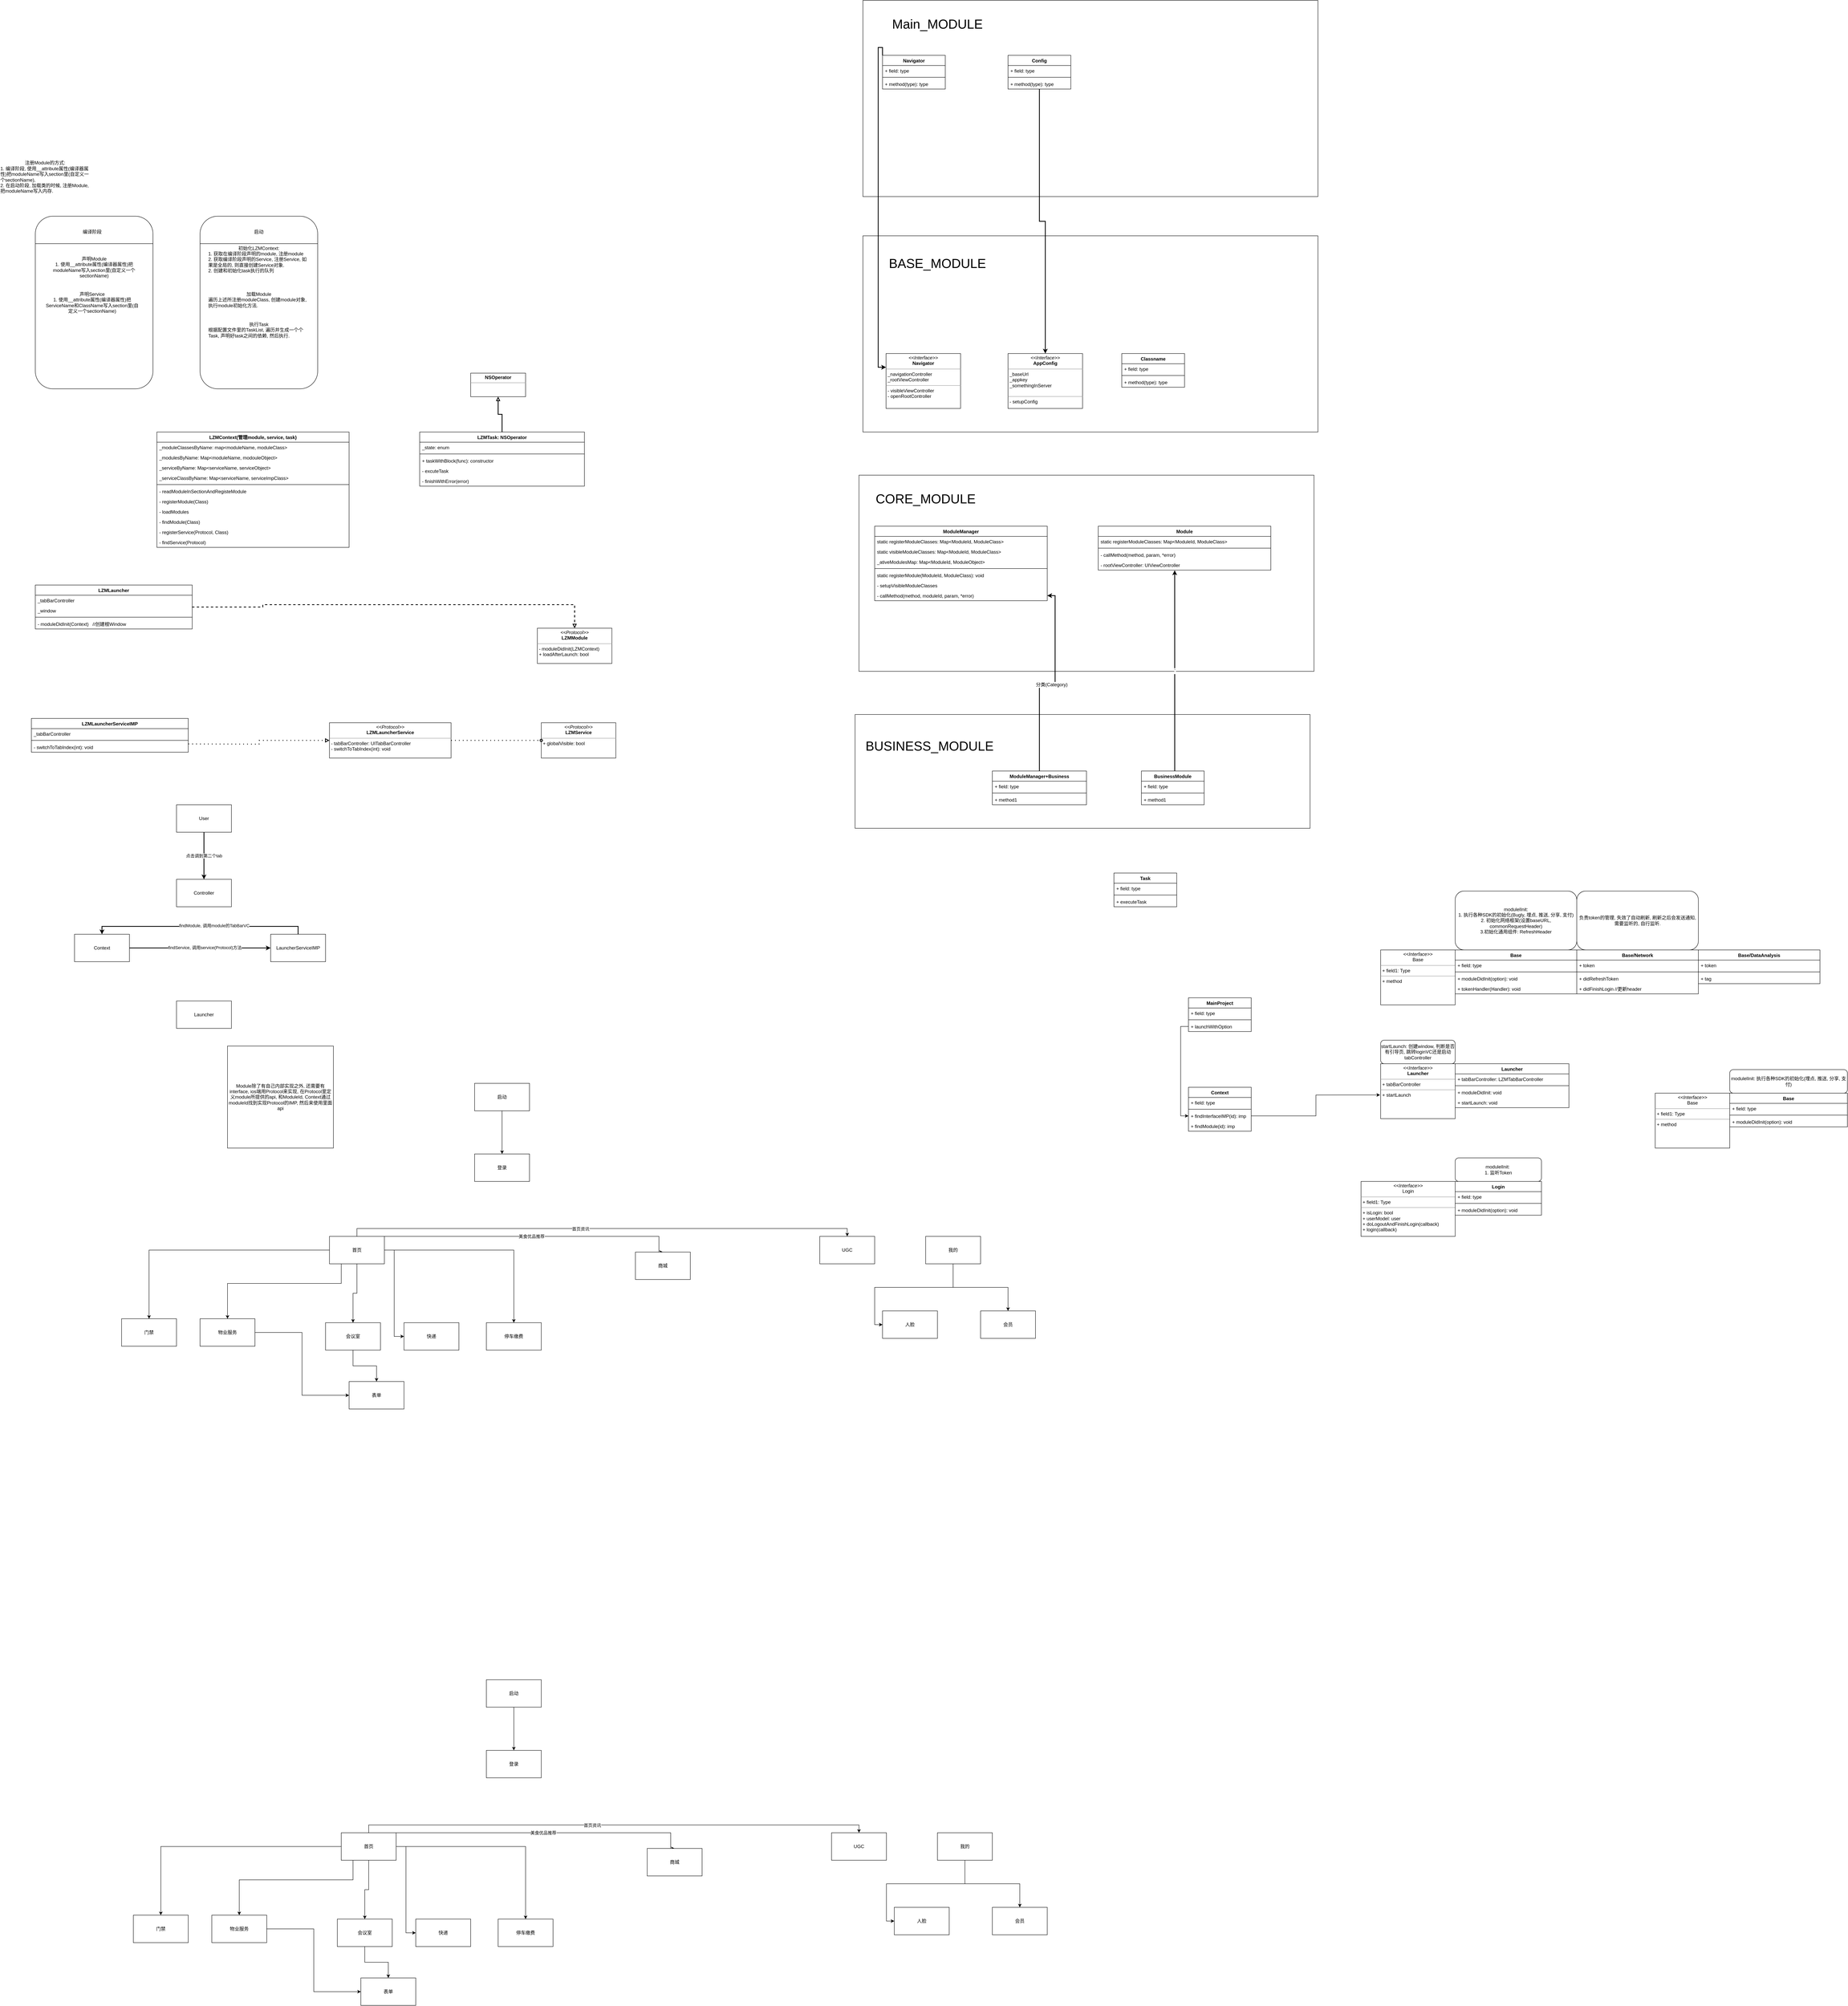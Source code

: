 <mxfile version="14.8.0" type="github">
  <diagram id="U8yK6cQryB4MRYCS27Vf" name="Page-1">
    <mxGraphModel dx="2947" dy="11443" grid="1" gridSize="10" guides="1" tooltips="1" connect="1" arrows="1" fold="1" page="1" pageScale="1" pageWidth="10000" pageHeight="10000" math="0" shadow="0">
      <root>
        <mxCell id="0" />
        <mxCell id="1" parent="0" />
        <mxCell id="Q-jp-RgFeVscWHWHAW9i-81" value="" style="rounded=0;whiteSpace=wrap;html=1;" parent="1" vertex="1">
          <mxGeometry x="2360" y="-50" width="1160" height="500" as="geometry" />
        </mxCell>
        <mxCell id="AdRxEW4dZARf76ZbknjQ-5" value="LZMContext(管理module, service, task)" style="swimlane;fontStyle=1;align=center;verticalAlign=top;childLayout=stackLayout;horizontal=1;startSize=26;horizontalStack=0;resizeParent=1;resizeParentMax=0;resizeLast=0;collapsible=1;marginBottom=0;" parent="1" vertex="1">
          <mxGeometry x="560" y="1050" width="490" height="294" as="geometry" />
        </mxCell>
        <mxCell id="AdRxEW4dZARf76ZbknjQ-6" value="_moduleClassesByName: map&lt;moduleName, moduleClass&gt;" style="text;strokeColor=none;fillColor=none;align=left;verticalAlign=top;spacingLeft=4;spacingRight=4;overflow=hidden;rotatable=0;points=[[0,0.5],[1,0.5]];portConstraint=eastwest;" parent="AdRxEW4dZARf76ZbknjQ-5" vertex="1">
          <mxGeometry y="26" width="490" height="26" as="geometry" />
        </mxCell>
        <mxCell id="AdRxEW4dZARf76ZbknjQ-16" value="_modulesByName: Map&lt;moduleName, modouleObject&gt;" style="text;strokeColor=none;fillColor=none;align=left;verticalAlign=top;spacingLeft=4;spacingRight=4;overflow=hidden;rotatable=0;points=[[0,0.5],[1,0.5]];portConstraint=eastwest;" parent="AdRxEW4dZARf76ZbknjQ-5" vertex="1">
          <mxGeometry y="52" width="490" height="26" as="geometry" />
        </mxCell>
        <mxCell id="Q-jp-RgFeVscWHWHAW9i-17" value="_serviceByName: Map&lt;serviceName, serviceObject&gt;" style="text;strokeColor=none;fillColor=none;align=left;verticalAlign=top;spacingLeft=4;spacingRight=4;overflow=hidden;rotatable=0;points=[[0,0.5],[1,0.5]];portConstraint=eastwest;" parent="AdRxEW4dZARf76ZbknjQ-5" vertex="1">
          <mxGeometry y="78" width="490" height="26" as="geometry" />
        </mxCell>
        <mxCell id="Q-jp-RgFeVscWHWHAW9i-16" value="_serviceClassByName: Map&lt;serviceName, serviceImpClass&gt;" style="text;strokeColor=none;fillColor=none;align=left;verticalAlign=top;spacingLeft=4;spacingRight=4;overflow=hidden;rotatable=0;points=[[0,0.5],[1,0.5]];portConstraint=eastwest;" parent="AdRxEW4dZARf76ZbknjQ-5" vertex="1">
          <mxGeometry y="104" width="490" height="26" as="geometry" />
        </mxCell>
        <mxCell id="AdRxEW4dZARf76ZbknjQ-7" value="" style="line;strokeWidth=1;fillColor=none;align=left;verticalAlign=middle;spacingTop=-1;spacingLeft=3;spacingRight=3;rotatable=0;labelPosition=right;points=[];portConstraint=eastwest;" parent="AdRxEW4dZARf76ZbknjQ-5" vertex="1">
          <mxGeometry y="130" width="490" height="8" as="geometry" />
        </mxCell>
        <mxCell id="AdRxEW4dZARf76ZbknjQ-8" value="- readModuleInSectionAndRegisteModule" style="text;strokeColor=none;fillColor=none;align=left;verticalAlign=top;spacingLeft=4;spacingRight=4;overflow=hidden;rotatable=0;points=[[0,0.5],[1,0.5]];portConstraint=eastwest;" parent="AdRxEW4dZARf76ZbknjQ-5" vertex="1">
          <mxGeometry y="138" width="490" height="26" as="geometry" />
        </mxCell>
        <mxCell id="AdRxEW4dZARf76ZbknjQ-12" value="- registerModule(Class)" style="text;strokeColor=none;fillColor=none;align=left;verticalAlign=top;spacingLeft=4;spacingRight=4;overflow=hidden;rotatable=0;points=[[0,0.5],[1,0.5]];portConstraint=eastwest;" parent="AdRxEW4dZARf76ZbknjQ-5" vertex="1">
          <mxGeometry y="164" width="490" height="26" as="geometry" />
        </mxCell>
        <mxCell id="AdRxEW4dZARf76ZbknjQ-11" value="- loadModules" style="text;strokeColor=none;fillColor=none;align=left;verticalAlign=top;spacingLeft=4;spacingRight=4;overflow=hidden;rotatable=0;points=[[0,0.5],[1,0.5]];portConstraint=eastwest;" parent="AdRxEW4dZARf76ZbknjQ-5" vertex="1">
          <mxGeometry y="190" width="490" height="26" as="geometry" />
        </mxCell>
        <mxCell id="AdRxEW4dZARf76ZbknjQ-14" value="- findModule(Class)" style="text;strokeColor=none;fillColor=none;align=left;verticalAlign=top;spacingLeft=4;spacingRight=4;overflow=hidden;rotatable=0;points=[[0,0.5],[1,0.5]];portConstraint=eastwest;" parent="AdRxEW4dZARf76ZbknjQ-5" vertex="1">
          <mxGeometry y="216" width="490" height="26" as="geometry" />
        </mxCell>
        <mxCell id="Q-jp-RgFeVscWHWHAW9i-14" value="- registerService(Protocol, Class)" style="text;strokeColor=none;fillColor=none;align=left;verticalAlign=top;spacingLeft=4;spacingRight=4;overflow=hidden;rotatable=0;points=[[0,0.5],[1,0.5]];portConstraint=eastwest;movable=1;resizable=1;deletable=1;editable=1;connectable=1;" parent="AdRxEW4dZARf76ZbknjQ-5" vertex="1">
          <mxGeometry y="242" width="490" height="26" as="geometry" />
        </mxCell>
        <mxCell id="AdRxEW4dZARf76ZbknjQ-15" value="- findService(Protocol)" style="text;strokeColor=none;fillColor=none;align=left;verticalAlign=top;spacingLeft=4;spacingRight=4;overflow=hidden;rotatable=0;points=[[0,0.5],[1,0.5]];portConstraint=eastwest;movable=1;resizable=1;deletable=1;editable=1;connectable=1;" parent="AdRxEW4dZARf76ZbknjQ-5" vertex="1">
          <mxGeometry y="268" width="490" height="26" as="geometry" />
        </mxCell>
        <mxCell id="AdRxEW4dZARf76ZbknjQ-17" value="" style="rounded=1;whiteSpace=wrap;html=1;" parent="1" vertex="1">
          <mxGeometry x="670" y="500" width="300" height="440" as="geometry" />
        </mxCell>
        <mxCell id="AdRxEW4dZARf76ZbknjQ-18" value="" style="endArrow=none;html=1;" parent="1" source="AdRxEW4dZARf76ZbknjQ-17" edge="1">
          <mxGeometry width="50" height="50" relative="1" as="geometry">
            <mxPoint x="710" y="550" as="sourcePoint" />
            <mxPoint x="760" y="500" as="targetPoint" />
          </mxGeometry>
        </mxCell>
        <mxCell id="AdRxEW4dZARf76ZbknjQ-22" value="启动" style="text;html=1;strokeColor=none;fillColor=none;align=center;verticalAlign=middle;whiteSpace=wrap;rounded=0;" parent="1" vertex="1">
          <mxGeometry x="715" y="530" width="210" height="20" as="geometry" />
        </mxCell>
        <mxCell id="AdRxEW4dZARf76ZbknjQ-23" value="" style="rounded=1;whiteSpace=wrap;html=1;" parent="1" vertex="1">
          <mxGeometry x="250" y="500" width="300" height="440" as="geometry" />
        </mxCell>
        <mxCell id="AdRxEW4dZARf76ZbknjQ-24" value="" style="endArrow=none;html=1;" parent="1" source="AdRxEW4dZARf76ZbknjQ-23" edge="1">
          <mxGeometry width="50" height="50" relative="1" as="geometry">
            <mxPoint x="290" y="550" as="sourcePoint" />
            <mxPoint x="340" y="500" as="targetPoint" />
          </mxGeometry>
        </mxCell>
        <mxCell id="AdRxEW4dZARf76ZbknjQ-25" value="编译阶段" style="text;html=1;strokeColor=none;fillColor=none;align=center;verticalAlign=middle;whiteSpace=wrap;rounded=0;" parent="1" vertex="1">
          <mxGeometry x="290" y="530" width="210" height="20" as="geometry" />
        </mxCell>
        <mxCell id="Q-jp-RgFeVscWHWHAW9i-1" value="声明Module&lt;br&gt;1.&amp;nbsp;&lt;span style=&quot;text-align: left&quot;&gt;使用__attribute属性(编译器属性)把moduleName写入section里(自定义一个sectionName)&lt;/span&gt;" style="text;html=1;strokeColor=none;fillColor=none;align=center;verticalAlign=middle;whiteSpace=wrap;rounded=0;" parent="1" vertex="1">
          <mxGeometry x="275" y="620" width="250" height="20" as="geometry" />
        </mxCell>
        <mxCell id="Q-jp-RgFeVscWHWHAW9i-2" value="" style="endArrow=none;html=1;" parent="1" edge="1">
          <mxGeometry width="50" height="50" relative="1" as="geometry">
            <mxPoint x="250" y="570" as="sourcePoint" />
            <mxPoint x="550" y="570" as="targetPoint" />
          </mxGeometry>
        </mxCell>
        <mxCell id="Q-jp-RgFeVscWHWHAW9i-3" value="注册Module的方式:&lt;br&gt;&lt;div style=&quot;text-align: left&quot;&gt;&lt;span&gt;1. 编译阶段, 使用__attribute属性(编译器属性)把moduleName写入section里(自定义一个sectionName),&lt;/span&gt;&lt;/div&gt;&lt;div style=&quot;text-align: left&quot;&gt;&lt;span&gt;2. 在启动阶段, 加载类的时候, 注册Module, 把moduleName写入内存.&lt;/span&gt;&lt;/div&gt;" style="text;html=1;strokeColor=none;fillColor=none;align=center;verticalAlign=middle;whiteSpace=wrap;rounded=0;" parent="1" vertex="1">
          <mxGeometry x="160" y="390" width="230" height="20" as="geometry" />
        </mxCell>
        <mxCell id="Q-jp-RgFeVscWHWHAW9i-4" value="" style="endArrow=none;html=1;" parent="1" edge="1">
          <mxGeometry width="50" height="50" relative="1" as="geometry">
            <mxPoint x="670" y="570" as="sourcePoint" />
            <mxPoint x="970" y="570" as="targetPoint" />
          </mxGeometry>
        </mxCell>
        <mxCell id="Q-jp-RgFeVscWHWHAW9i-5" value="初始化LZMContext:&lt;br&gt;&lt;div style=&quot;text-align: left&quot;&gt;&lt;span&gt;1. 获取在编译阶段声明的module, 注册module&lt;/span&gt;&lt;/div&gt;&lt;div style=&quot;text-align: left&quot;&gt;&lt;span&gt;2. 获取编译阶段声明的Service, 注册Service, 如果是全局的, 则直接创建Service对象.&lt;/span&gt;&lt;/div&gt;&lt;div style=&quot;text-align: left&quot;&gt;&lt;span&gt;2. 创建和初始化task执行的队列&lt;/span&gt;&lt;/div&gt;" style="text;html=1;strokeColor=none;fillColor=none;align=center;verticalAlign=middle;whiteSpace=wrap;rounded=0;" parent="1" vertex="1">
          <mxGeometry x="690" y="600" width="260" height="20" as="geometry" />
        </mxCell>
        <mxCell id="Q-jp-RgFeVscWHWHAW9i-9" value="&lt;p style=&quot;margin: 0px ; margin-top: 4px ; text-align: center&quot;&gt;&lt;i&gt;&amp;lt;&amp;lt;Protocol&amp;gt;&amp;gt;&lt;/i&gt;&lt;br&gt;&lt;b&gt;LZMModule&lt;/b&gt;&lt;/p&gt;&lt;hr size=&quot;1&quot;&gt;&lt;p style=&quot;margin: 0px ; margin-left: 4px&quot;&gt;- moduleDidInit(LZMContext)&lt;br&gt;+ loadAfterLaunch: bool&lt;/p&gt;" style="verticalAlign=top;align=left;overflow=fill;fontSize=12;fontFamily=Helvetica;html=1;" parent="1" vertex="1">
          <mxGeometry x="1530" y="1550" width="190" height="90" as="geometry" />
        </mxCell>
        <mxCell id="Q-jp-RgFeVscWHWHAW9i-12" value="加载Module&lt;br&gt;&lt;div style=&quot;text-align: left&quot;&gt;遍历上述所注册moduleClass, 创建module对象, 执行module初始化方法.&lt;/div&gt;&lt;div style=&quot;text-align: left&quot;&gt;&lt;br&gt;&lt;/div&gt;" style="text;html=1;strokeColor=none;fillColor=none;align=center;verticalAlign=middle;whiteSpace=wrap;rounded=0;" parent="1" vertex="1">
          <mxGeometry x="690" y="710" width="260" height="20" as="geometry" />
        </mxCell>
        <mxCell id="Q-jp-RgFeVscWHWHAW9i-13" value="声明Service&lt;br&gt;1.&amp;nbsp;&lt;span style=&quot;text-align: left&quot;&gt;使用__attribute属性(编译器属性)把ServiceName和ClassName写入section里(自定义一个sectionName)&lt;/span&gt;" style="text;html=1;strokeColor=none;fillColor=none;align=center;verticalAlign=middle;whiteSpace=wrap;rounded=0;" parent="1" vertex="1">
          <mxGeometry x="270" y="710" width="250" height="20" as="geometry" />
        </mxCell>
        <mxCell id="Q-jp-RgFeVscWHWHAW9i-15" value="&lt;p style=&quot;margin: 0px ; margin-top: 4px ; text-align: center&quot;&gt;&lt;i&gt;&amp;lt;&amp;lt;Protocol&amp;gt;&amp;gt;&lt;/i&gt;&lt;br&gt;&lt;b&gt;LZMService&lt;/b&gt;&lt;/p&gt;&lt;hr size=&quot;1&quot;&gt;&lt;p style=&quot;margin: 0px ; margin-left: 4px&quot;&gt;+ globalVisible: bool&lt;/p&gt;" style="verticalAlign=top;align=left;overflow=fill;fontSize=12;fontFamily=Helvetica;html=1;" parent="1" vertex="1">
          <mxGeometry x="1540" y="1791" width="190" height="90" as="geometry" />
        </mxCell>
        <mxCell id="Q-jp-RgFeVscWHWHAW9i-18" value="执行Task&lt;br&gt;&lt;div style=&quot;text-align: left&quot;&gt;根据配置文件里的TaskList, 遍历并生成一个个Task, 声明好task之间的依赖, 然后执行.&lt;/div&gt;" style="text;html=1;strokeColor=none;fillColor=none;align=center;verticalAlign=middle;whiteSpace=wrap;rounded=0;" parent="1" vertex="1">
          <mxGeometry x="690" y="780" width="260" height="20" as="geometry" />
        </mxCell>
        <mxCell id="Q-jp-RgFeVscWHWHAW9i-36" style="edgeStyle=orthogonalEdgeStyle;rounded=0;orthogonalLoop=1;jettySize=auto;html=1;dashed=1;strokeWidth=2;entryX=0.5;entryY=0;entryDx=0;entryDy=0;endArrow=block;endFill=0;exitX=0.999;exitY=0.158;exitDx=0;exitDy=0;exitPerimeter=0;" parent="1" source="Q-jp-RgFeVscWHWHAW9i-27" target="Q-jp-RgFeVscWHWHAW9i-9" edge="1">
          <mxGeometry relative="1" as="geometry">
            <mxPoint x="1600" y="1650" as="targetPoint" />
            <Array as="points">
              <mxPoint x="830" y="1496" />
              <mxPoint x="830" y="1490" />
              <mxPoint x="1625" y="1490" />
            </Array>
          </mxGeometry>
        </mxCell>
        <mxCell id="Q-jp-RgFeVscWHWHAW9i-23" value="LZMLauncher" style="swimlane;fontStyle=1;align=center;verticalAlign=top;childLayout=stackLayout;horizontal=1;startSize=26;horizontalStack=0;resizeParent=1;resizeParentMax=0;resizeLast=0;collapsible=1;marginBottom=0;" parent="1" vertex="1">
          <mxGeometry x="250" y="1440" width="400" height="112" as="geometry" />
        </mxCell>
        <mxCell id="Q-jp-RgFeVscWHWHAW9i-24" value="_tabBarController" style="text;strokeColor=none;fillColor=none;align=left;verticalAlign=top;spacingLeft=4;spacingRight=4;overflow=hidden;rotatable=0;points=[[0,0.5],[1,0.5]];portConstraint=eastwest;" parent="Q-jp-RgFeVscWHWHAW9i-23" vertex="1">
          <mxGeometry y="26" width="400" height="26" as="geometry" />
        </mxCell>
        <mxCell id="Q-jp-RgFeVscWHWHAW9i-27" value="_window" style="text;strokeColor=none;fillColor=none;align=left;verticalAlign=top;spacingLeft=4;spacingRight=4;overflow=hidden;rotatable=0;points=[[0,0.5],[1,0.5]];portConstraint=eastwest;" parent="Q-jp-RgFeVscWHWHAW9i-23" vertex="1">
          <mxGeometry y="52" width="400" height="26" as="geometry" />
        </mxCell>
        <mxCell id="Q-jp-RgFeVscWHWHAW9i-25" value="" style="line;strokeWidth=1;fillColor=none;align=left;verticalAlign=middle;spacingTop=-1;spacingLeft=3;spacingRight=3;rotatable=0;labelPosition=right;points=[];portConstraint=eastwest;" parent="Q-jp-RgFeVscWHWHAW9i-23" vertex="1">
          <mxGeometry y="78" width="400" height="8" as="geometry" />
        </mxCell>
        <mxCell id="Q-jp-RgFeVscWHWHAW9i-26" value="- moduleDidInit(Context)   //创建根Window" style="text;strokeColor=none;fillColor=none;align=left;verticalAlign=top;spacingLeft=4;spacingRight=4;overflow=hidden;rotatable=0;points=[[0,0.5],[1,0.5]];portConstraint=eastwest;" parent="Q-jp-RgFeVscWHWHAW9i-23" vertex="1">
          <mxGeometry y="86" width="400" height="26" as="geometry" />
        </mxCell>
        <mxCell id="Q-jp-RgFeVscWHWHAW9i-46" style="edgeStyle=orthogonalEdgeStyle;rounded=0;orthogonalLoop=1;jettySize=auto;html=1;entryX=0.5;entryY=1;entryDx=0;entryDy=0;startArrow=none;startFill=0;strokeWidth=2;endArrow=block;endFill=0;" parent="1" source="Q-jp-RgFeVscWHWHAW9i-29" target="Q-jp-RgFeVscWHWHAW9i-45" edge="1">
          <mxGeometry relative="1" as="geometry" />
        </mxCell>
        <mxCell id="Q-jp-RgFeVscWHWHAW9i-29" value="LZMTask: NSOperator" style="swimlane;fontStyle=1;align=center;verticalAlign=top;childLayout=stackLayout;horizontal=1;startSize=26;horizontalStack=0;resizeParent=1;resizeParentMax=0;resizeLast=0;collapsible=1;marginBottom=0;" parent="1" vertex="1">
          <mxGeometry x="1230" y="1050" width="420" height="138" as="geometry" />
        </mxCell>
        <mxCell id="Q-jp-RgFeVscWHWHAW9i-33" value="_state: enum" style="text;strokeColor=none;fillColor=none;align=left;verticalAlign=top;spacingLeft=4;spacingRight=4;overflow=hidden;rotatable=0;points=[[0,0.5],[1,0.5]];portConstraint=eastwest;" parent="Q-jp-RgFeVscWHWHAW9i-29" vertex="1">
          <mxGeometry y="26" width="420" height="26" as="geometry" />
        </mxCell>
        <mxCell id="Q-jp-RgFeVscWHWHAW9i-31" value="" style="line;strokeWidth=1;fillColor=none;align=left;verticalAlign=middle;spacingTop=-1;spacingLeft=3;spacingRight=3;rotatable=0;labelPosition=right;points=[];portConstraint=eastwest;" parent="Q-jp-RgFeVscWHWHAW9i-29" vertex="1">
          <mxGeometry y="52" width="420" height="8" as="geometry" />
        </mxCell>
        <mxCell id="Q-jp-RgFeVscWHWHAW9i-32" value="+ taskWithBlock(func): constructor" style="text;strokeColor=none;fillColor=none;align=left;verticalAlign=top;spacingLeft=4;spacingRight=4;overflow=hidden;rotatable=0;points=[[0,0.5],[1,0.5]];portConstraint=eastwest;" parent="Q-jp-RgFeVscWHWHAW9i-29" vertex="1">
          <mxGeometry y="60" width="420" height="26" as="geometry" />
        </mxCell>
        <mxCell id="Q-jp-RgFeVscWHWHAW9i-34" value="- excuteTask" style="text;strokeColor=none;fillColor=none;align=left;verticalAlign=top;spacingLeft=4;spacingRight=4;overflow=hidden;rotatable=0;points=[[0,0.5],[1,0.5]];portConstraint=eastwest;" parent="Q-jp-RgFeVscWHWHAW9i-29" vertex="1">
          <mxGeometry y="86" width="420" height="26" as="geometry" />
        </mxCell>
        <mxCell id="Q-jp-RgFeVscWHWHAW9i-35" value="- finishWithError(error)" style="text;strokeColor=none;fillColor=none;align=left;verticalAlign=top;spacingLeft=4;spacingRight=4;overflow=hidden;rotatable=0;points=[[0,0.5],[1,0.5]];portConstraint=eastwest;" parent="Q-jp-RgFeVscWHWHAW9i-29" vertex="1">
          <mxGeometry y="112" width="420" height="26" as="geometry" />
        </mxCell>
        <mxCell id="Q-jp-RgFeVscWHWHAW9i-37" value="LZMLauncherServiceIMP" style="swimlane;fontStyle=1;align=center;verticalAlign=top;childLayout=stackLayout;horizontal=1;startSize=26;horizontalStack=0;resizeParent=1;resizeParentMax=0;resizeLast=0;collapsible=1;marginBottom=0;" parent="1" vertex="1">
          <mxGeometry x="240" y="1780" width="400" height="86" as="geometry" />
        </mxCell>
        <mxCell id="Q-jp-RgFeVscWHWHAW9i-38" value="_tabBarController" style="text;strokeColor=none;fillColor=none;align=left;verticalAlign=top;spacingLeft=4;spacingRight=4;overflow=hidden;rotatable=0;points=[[0,0.5],[1,0.5]];portConstraint=eastwest;" parent="Q-jp-RgFeVscWHWHAW9i-37" vertex="1">
          <mxGeometry y="26" width="400" height="26" as="geometry" />
        </mxCell>
        <mxCell id="Q-jp-RgFeVscWHWHAW9i-40" value="" style="line;strokeWidth=1;fillColor=none;align=left;verticalAlign=middle;spacingTop=-1;spacingLeft=3;spacingRight=3;rotatable=0;labelPosition=right;points=[];portConstraint=eastwest;" parent="Q-jp-RgFeVscWHWHAW9i-37" vertex="1">
          <mxGeometry y="52" width="400" height="8" as="geometry" />
        </mxCell>
        <mxCell id="Q-jp-RgFeVscWHWHAW9i-41" value="- switchToTabIndex(int): void" style="text;strokeColor=none;fillColor=none;align=left;verticalAlign=top;spacingLeft=4;spacingRight=4;overflow=hidden;rotatable=0;points=[[0,0.5],[1,0.5]];portConstraint=eastwest;" parent="Q-jp-RgFeVscWHWHAW9i-37" vertex="1">
          <mxGeometry y="60" width="400" height="26" as="geometry" />
        </mxCell>
        <mxCell id="Q-jp-RgFeVscWHWHAW9i-44" style="edgeStyle=orthogonalEdgeStyle;rounded=0;orthogonalLoop=1;jettySize=auto;html=1;entryX=0;entryY=0.5;entryDx=0;entryDy=0;dashed=1;strokeWidth=2;startArrow=none;startFill=0;dashPattern=1 4;endArrow=oval;endFill=0;" parent="1" source="Q-jp-RgFeVscWHWHAW9i-42" target="Q-jp-RgFeVscWHWHAW9i-15" edge="1">
          <mxGeometry relative="1" as="geometry" />
        </mxCell>
        <mxCell id="Q-jp-RgFeVscWHWHAW9i-42" value="&lt;p style=&quot;margin: 0px ; margin-top: 4px ; text-align: center&quot;&gt;&lt;i&gt;&amp;lt;&amp;lt;Protocol&amp;gt;&amp;gt;&lt;/i&gt;&lt;br&gt;&lt;b&gt;LZMLauncherService&lt;/b&gt;&lt;/p&gt;&lt;hr size=&quot;1&quot;&gt;&lt;p style=&quot;margin: 0px ; margin-left: 4px&quot;&gt;- tabBarController: UITabBarController&lt;/p&gt;&lt;p style=&quot;margin: 0px ; margin-left: 4px&quot;&gt;- switchToTabIndex(int): void&lt;/p&gt;" style="verticalAlign=top;align=left;overflow=fill;fontSize=12;fontFamily=Helvetica;html=1;" parent="1" vertex="1">
          <mxGeometry x="1000" y="1791" width="310" height="90" as="geometry" />
        </mxCell>
        <mxCell id="Q-jp-RgFeVscWHWHAW9i-45" value="&lt;p style=&quot;margin: 0px ; margin-top: 4px ; text-align: center&quot;&gt;&lt;b&gt;NSOperator&lt;/b&gt;&lt;/p&gt;&lt;hr size=&quot;1&quot;&gt;&lt;div style=&quot;height: 2px&quot;&gt;&lt;/div&gt;" style="verticalAlign=top;align=left;overflow=fill;fontSize=12;fontFamily=Helvetica;html=1;" parent="1" vertex="1">
          <mxGeometry x="1360" y="900" width="140" height="60" as="geometry" />
        </mxCell>
        <mxCell id="Q-jp-RgFeVscWHWHAW9i-47" style="edgeStyle=orthogonalEdgeStyle;rounded=0;orthogonalLoop=1;jettySize=auto;html=1;exitX=1;exitY=0.5;exitDx=0;exitDy=0;entryX=0;entryY=0.5;entryDx=0;entryDy=0;dashed=1;dashPattern=1 4;startArrow=none;startFill=0;endArrow=block;endFill=0;strokeWidth=2;" parent="1" target="Q-jp-RgFeVscWHWHAW9i-42" edge="1">
          <mxGeometry relative="1" as="geometry">
            <mxPoint x="640" y="1845" as="sourcePoint" />
          </mxGeometry>
        </mxCell>
        <mxCell id="Q-jp-RgFeVscWHWHAW9i-63" style="edgeStyle=orthogonalEdgeStyle;rounded=0;orthogonalLoop=1;jettySize=auto;html=1;entryX=0;entryY=0.5;entryDx=0;entryDy=0;startArrow=none;startFill=0;endArrow=classic;endFill=1;strokeWidth=2;" parent="1" source="Q-jp-RgFeVscWHWHAW9i-48" target="Q-jp-RgFeVscWHWHAW9i-58" edge="1">
          <mxGeometry relative="1" as="geometry" />
        </mxCell>
        <mxCell id="Q-jp-RgFeVscWHWHAW9i-64" value="Text" style="edgeLabel;html=1;align=center;verticalAlign=middle;resizable=0;points=[];" parent="Q-jp-RgFeVscWHWHAW9i-63" vertex="1" connectable="0">
          <mxGeometry x="-0.189" y="-1" relative="1" as="geometry">
            <mxPoint as="offset" />
          </mxGeometry>
        </mxCell>
        <mxCell id="Q-jp-RgFeVscWHWHAW9i-65" value="findService, 调用service(Protocol)方法" style="edgeLabel;html=1;align=center;verticalAlign=middle;resizable=0;points=[];" parent="Q-jp-RgFeVscWHWHAW9i-63" vertex="1" connectable="0">
          <mxGeometry x="0.066" y="1" relative="1" as="geometry">
            <mxPoint as="offset" />
          </mxGeometry>
        </mxCell>
        <mxCell id="Q-jp-RgFeVscWHWHAW9i-48" value="" style="rounded=0;whiteSpace=wrap;html=1;" parent="1" vertex="1">
          <mxGeometry x="350" y="2330" width="140" height="70" as="geometry" />
        </mxCell>
        <mxCell id="Q-jp-RgFeVscWHWHAW9i-50" value="Context" style="text;html=1;strokeColor=none;fillColor=none;align=center;verticalAlign=middle;whiteSpace=wrap;rounded=0;" parent="1" vertex="1">
          <mxGeometry x="370" y="2355" width="100" height="20" as="geometry" />
        </mxCell>
        <mxCell id="Q-jp-RgFeVscWHWHAW9i-54" value="" style="rounded=0;whiteSpace=wrap;html=1;" parent="1" vertex="1">
          <mxGeometry x="610" y="2190" width="140" height="70" as="geometry" />
        </mxCell>
        <mxCell id="Q-jp-RgFeVscWHWHAW9i-55" value="Controller" style="text;html=1;strokeColor=none;fillColor=none;align=center;verticalAlign=middle;whiteSpace=wrap;rounded=0;" parent="1" vertex="1">
          <mxGeometry x="630" y="2215" width="100" height="20" as="geometry" />
        </mxCell>
        <mxCell id="Q-jp-RgFeVscWHWHAW9i-56" value="" style="rounded=0;whiteSpace=wrap;html=1;" parent="1" vertex="1">
          <mxGeometry x="610" y="2500" width="140" height="70" as="geometry" />
        </mxCell>
        <mxCell id="Q-jp-RgFeVscWHWHAW9i-57" value="Launcher" style="text;html=1;strokeColor=none;fillColor=none;align=center;verticalAlign=middle;whiteSpace=wrap;rounded=0;" parent="1" vertex="1">
          <mxGeometry x="630" y="2525" width="100" height="20" as="geometry" />
        </mxCell>
        <mxCell id="Q-jp-RgFeVscWHWHAW9i-69" style="edgeStyle=orthogonalEdgeStyle;rounded=0;orthogonalLoop=1;jettySize=auto;html=1;entryX=0.5;entryY=0;entryDx=0;entryDy=0;startArrow=none;startFill=0;endArrow=classic;endFill=1;strokeWidth=2;" parent="1" source="Q-jp-RgFeVscWHWHAW9i-58" target="Q-jp-RgFeVscWHWHAW9i-48" edge="1">
          <mxGeometry relative="1" as="geometry">
            <Array as="points">
              <mxPoint x="920" y="2310" />
              <mxPoint x="420" y="2310" />
            </Array>
          </mxGeometry>
        </mxCell>
        <mxCell id="Q-jp-RgFeVscWHWHAW9i-70" value="findModule, 调用module的TabBarVC" style="edgeLabel;html=1;align=center;verticalAlign=middle;resizable=0;points=[];" parent="Q-jp-RgFeVscWHWHAW9i-69" vertex="1" connectable="0">
          <mxGeometry x="-0.131" y="-2" relative="1" as="geometry">
            <mxPoint as="offset" />
          </mxGeometry>
        </mxCell>
        <mxCell id="Q-jp-RgFeVscWHWHAW9i-58" value="" style="rounded=0;whiteSpace=wrap;html=1;" parent="1" vertex="1">
          <mxGeometry x="850" y="2330" width="140" height="70" as="geometry" />
        </mxCell>
        <mxCell id="Q-jp-RgFeVscWHWHAW9i-59" value="LauncherServiceIMP" style="text;html=1;strokeColor=none;fillColor=none;align=center;verticalAlign=middle;whiteSpace=wrap;rounded=0;" parent="1" vertex="1">
          <mxGeometry x="870" y="2355" width="100" height="20" as="geometry" />
        </mxCell>
        <mxCell id="Q-jp-RgFeVscWHWHAW9i-62" value="点击调到第二个tab" style="edgeStyle=orthogonalEdgeStyle;rounded=0;orthogonalLoop=1;jettySize=auto;html=1;entryX=0.5;entryY=0;entryDx=0;entryDy=0;startArrow=none;startFill=0;endArrow=classic;endFill=1;strokeWidth=2;" parent="1" source="Q-jp-RgFeVscWHWHAW9i-60" target="Q-jp-RgFeVscWHWHAW9i-54" edge="1">
          <mxGeometry relative="1" as="geometry" />
        </mxCell>
        <mxCell id="Q-jp-RgFeVscWHWHAW9i-60" value="" style="rounded=0;whiteSpace=wrap;html=1;" parent="1" vertex="1">
          <mxGeometry x="610" y="2000" width="140" height="70" as="geometry" />
        </mxCell>
        <mxCell id="Q-jp-RgFeVscWHWHAW9i-61" value="User" style="text;html=1;strokeColor=none;fillColor=none;align=center;verticalAlign=middle;whiteSpace=wrap;rounded=0;" parent="1" vertex="1">
          <mxGeometry x="630" y="2025" width="100" height="20" as="geometry" />
        </mxCell>
        <mxCell id="Q-jp-RgFeVscWHWHAW9i-72" value="" style="rounded=0;whiteSpace=wrap;html=1;" parent="1" vertex="1">
          <mxGeometry x="2360" y="550" width="1160" height="500" as="geometry" />
        </mxCell>
        <mxCell id="Q-jp-RgFeVscWHWHAW9i-73" value="Classname" style="swimlane;fontStyle=1;align=center;verticalAlign=top;childLayout=stackLayout;horizontal=1;startSize=26;horizontalStack=0;resizeParent=1;resizeParentMax=0;resizeLast=0;collapsible=1;marginBottom=0;" parent="1" vertex="1">
          <mxGeometry x="3020" y="850" width="160" height="86" as="geometry" />
        </mxCell>
        <mxCell id="Q-jp-RgFeVscWHWHAW9i-74" value="+ field: type" style="text;strokeColor=none;fillColor=none;align=left;verticalAlign=top;spacingLeft=4;spacingRight=4;overflow=hidden;rotatable=0;points=[[0,0.5],[1,0.5]];portConstraint=eastwest;" parent="Q-jp-RgFeVscWHWHAW9i-73" vertex="1">
          <mxGeometry y="26" width="160" height="26" as="geometry" />
        </mxCell>
        <mxCell id="Q-jp-RgFeVscWHWHAW9i-75" value="" style="line;strokeWidth=1;fillColor=none;align=left;verticalAlign=middle;spacingTop=-1;spacingLeft=3;spacingRight=3;rotatable=0;labelPosition=right;points=[];portConstraint=eastwest;" parent="Q-jp-RgFeVscWHWHAW9i-73" vertex="1">
          <mxGeometry y="52" width="160" height="8" as="geometry" />
        </mxCell>
        <mxCell id="Q-jp-RgFeVscWHWHAW9i-76" value="+ method(type): type" style="text;strokeColor=none;fillColor=none;align=left;verticalAlign=top;spacingLeft=4;spacingRight=4;overflow=hidden;rotatable=0;points=[[0,0.5],[1,0.5]];portConstraint=eastwest;" parent="Q-jp-RgFeVscWHWHAW9i-73" vertex="1">
          <mxGeometry y="60" width="160" height="26" as="geometry" />
        </mxCell>
        <mxCell id="Q-jp-RgFeVscWHWHAW9i-78" value="BASE_MODULE" style="text;html=1;strokeColor=none;fillColor=none;align=center;verticalAlign=middle;whiteSpace=wrap;rounded=0;fontSize=33;" parent="1" vertex="1">
          <mxGeometry x="2490" y="610" width="120" height="20" as="geometry" />
        </mxCell>
        <mxCell id="Q-jp-RgFeVscWHWHAW9i-80" value="&lt;p style=&quot;margin: 0px ; margin-top: 4px ; text-align: center&quot;&gt;&lt;i&gt;&amp;lt;&amp;lt;Interface&amp;gt;&amp;gt;&lt;/i&gt;&lt;br&gt;&lt;b&gt;Navigator&lt;/b&gt;&lt;/p&gt;&lt;hr size=&quot;1&quot;&gt;&lt;p style=&quot;margin: 0px ; margin-left: 4px&quot;&gt;_navigationController&lt;/p&gt;&lt;p style=&quot;margin: 0px ; margin-left: 4px&quot;&gt;_rootViewController&lt;/p&gt;&lt;hr size=&quot;1&quot;&gt;&lt;p style=&quot;margin: 0px ; margin-left: 4px&quot;&gt;- visibleViewController&lt;br&gt;- openRootController&lt;/p&gt;" style="verticalAlign=top;align=left;overflow=fill;fontSize=12;fontFamily=Helvetica;html=1;" parent="1" vertex="1">
          <mxGeometry x="2419" y="850" width="190" height="140" as="geometry" />
        </mxCell>
        <mxCell id="Q-jp-RgFeVscWHWHAW9i-91" style="edgeStyle=orthogonalEdgeStyle;rounded=0;orthogonalLoop=1;jettySize=auto;html=1;exitX=0;exitY=0;exitDx=0;exitDy=0;entryX=0;entryY=0.25;entryDx=0;entryDy=0;fontSize=12;startArrow=none;startFill=0;endArrow=classic;endFill=1;strokeWidth=2;" parent="1" source="Q-jp-RgFeVscWHWHAW9i-82" target="Q-jp-RgFeVscWHWHAW9i-80" edge="1">
          <mxGeometry relative="1" as="geometry">
            <Array as="points">
              <mxPoint x="2410" y="70" />
              <mxPoint x="2399" y="70" />
              <mxPoint x="2399" y="885" />
            </Array>
          </mxGeometry>
        </mxCell>
        <mxCell id="Q-jp-RgFeVscWHWHAW9i-82" value="Navigator" style="swimlane;fontStyle=1;align=center;verticalAlign=top;childLayout=stackLayout;horizontal=1;startSize=26;horizontalStack=0;resizeParent=1;resizeParentMax=0;resizeLast=0;collapsible=1;marginBottom=0;" parent="1" vertex="1">
          <mxGeometry x="2410" y="90" width="160" height="86" as="geometry" />
        </mxCell>
        <mxCell id="Q-jp-RgFeVscWHWHAW9i-83" value="+ field: type" style="text;strokeColor=none;fillColor=none;align=left;verticalAlign=top;spacingLeft=4;spacingRight=4;overflow=hidden;rotatable=0;points=[[0,0.5],[1,0.5]];portConstraint=eastwest;" parent="Q-jp-RgFeVscWHWHAW9i-82" vertex="1">
          <mxGeometry y="26" width="160" height="26" as="geometry" />
        </mxCell>
        <mxCell id="Q-jp-RgFeVscWHWHAW9i-84" value="" style="line;strokeWidth=1;fillColor=none;align=left;verticalAlign=middle;spacingTop=-1;spacingLeft=3;spacingRight=3;rotatable=0;labelPosition=right;points=[];portConstraint=eastwest;" parent="Q-jp-RgFeVscWHWHAW9i-82" vertex="1">
          <mxGeometry y="52" width="160" height="8" as="geometry" />
        </mxCell>
        <mxCell id="Q-jp-RgFeVscWHWHAW9i-85" value="+ method(type): type" style="text;strokeColor=none;fillColor=none;align=left;verticalAlign=top;spacingLeft=4;spacingRight=4;overflow=hidden;rotatable=0;points=[[0,0.5],[1,0.5]];portConstraint=eastwest;" parent="Q-jp-RgFeVscWHWHAW9i-82" vertex="1">
          <mxGeometry y="60" width="160" height="26" as="geometry" />
        </mxCell>
        <mxCell id="Q-jp-RgFeVscWHWHAW9i-86" value="Main_MODULE" style="text;html=1;strokeColor=none;fillColor=none;align=center;verticalAlign=middle;whiteSpace=wrap;rounded=0;fontSize=33;" parent="1" vertex="1">
          <mxGeometry x="2490" width="120" height="20" as="geometry" />
        </mxCell>
        <mxCell id="Q-jp-RgFeVscWHWHAW9i-92" value="&lt;p style=&quot;margin: 0px ; margin-top: 4px ; text-align: center&quot;&gt;&lt;i&gt;&amp;lt;&amp;lt;Interface&amp;gt;&amp;gt;&lt;/i&gt;&lt;br&gt;&lt;b&gt;AppConfig&lt;/b&gt;&lt;/p&gt;&lt;hr size=&quot;1&quot;&gt;&lt;p style=&quot;margin: 0px ; margin-left: 4px&quot;&gt;_baseUrl&lt;/p&gt;&lt;p style=&quot;margin: 0px ; margin-left: 4px&quot;&gt;_appkey&lt;/p&gt;&lt;p style=&quot;margin: 0px ; margin-left: 4px&quot;&gt;_somethingInServer&lt;/p&gt;&lt;p style=&quot;margin: 0px ; margin-left: 4px&quot;&gt;&lt;br&gt;&lt;/p&gt;&lt;hr size=&quot;1&quot;&gt;&lt;p style=&quot;margin: 0px ; margin-left: 4px&quot;&gt;- setupConfig&lt;/p&gt;" style="verticalAlign=top;align=left;overflow=fill;fontSize=12;fontFamily=Helvetica;html=1;" parent="1" vertex="1">
          <mxGeometry x="2730" y="850" width="190" height="140" as="geometry" />
        </mxCell>
        <mxCell id="Q-jp-RgFeVscWHWHAW9i-97" style="edgeStyle=orthogonalEdgeStyle;rounded=0;orthogonalLoop=1;jettySize=auto;html=1;fontSize=12;startArrow=none;startFill=0;endArrow=classic;endFill=1;strokeWidth=2;" parent="1" source="Q-jp-RgFeVscWHWHAW9i-93" target="Q-jp-RgFeVscWHWHAW9i-92" edge="1">
          <mxGeometry relative="1" as="geometry" />
        </mxCell>
        <mxCell id="Q-jp-RgFeVscWHWHAW9i-93" value="Config" style="swimlane;fontStyle=1;align=center;verticalAlign=top;childLayout=stackLayout;horizontal=1;startSize=26;horizontalStack=0;resizeParent=1;resizeParentMax=0;resizeLast=0;collapsible=1;marginBottom=0;" parent="1" vertex="1">
          <mxGeometry x="2730" y="90" width="160" height="86" as="geometry" />
        </mxCell>
        <mxCell id="Q-jp-RgFeVscWHWHAW9i-94" value="+ field: type" style="text;strokeColor=none;fillColor=none;align=left;verticalAlign=top;spacingLeft=4;spacingRight=4;overflow=hidden;rotatable=0;points=[[0,0.5],[1,0.5]];portConstraint=eastwest;" parent="Q-jp-RgFeVscWHWHAW9i-93" vertex="1">
          <mxGeometry y="26" width="160" height="26" as="geometry" />
        </mxCell>
        <mxCell id="Q-jp-RgFeVscWHWHAW9i-95" value="" style="line;strokeWidth=1;fillColor=none;align=left;verticalAlign=middle;spacingTop=-1;spacingLeft=3;spacingRight=3;rotatable=0;labelPosition=right;points=[];portConstraint=eastwest;" parent="Q-jp-RgFeVscWHWHAW9i-93" vertex="1">
          <mxGeometry y="52" width="160" height="8" as="geometry" />
        </mxCell>
        <mxCell id="Q-jp-RgFeVscWHWHAW9i-96" value="+ method(type): type" style="text;strokeColor=none;fillColor=none;align=left;verticalAlign=top;spacingLeft=4;spacingRight=4;overflow=hidden;rotatable=0;points=[[0,0.5],[1,0.5]];portConstraint=eastwest;" parent="Q-jp-RgFeVscWHWHAW9i-93" vertex="1">
          <mxGeometry y="60" width="160" height="26" as="geometry" />
        </mxCell>
        <mxCell id="Q-jp-RgFeVscWHWHAW9i-98" value="" style="rounded=0;whiteSpace=wrap;html=1;" parent="1" vertex="1">
          <mxGeometry x="2350" y="1160" width="1160" height="500" as="geometry" />
        </mxCell>
        <mxCell id="Q-jp-RgFeVscWHWHAW9i-99" value="CORE_MODULE" style="text;html=1;strokeColor=none;fillColor=none;align=center;verticalAlign=middle;whiteSpace=wrap;rounded=0;fontSize=33;" parent="1" vertex="1">
          <mxGeometry x="2460" y="1210" width="120" height="20" as="geometry" />
        </mxCell>
        <mxCell id="Q-jp-RgFeVscWHWHAW9i-100" value="ModuleManager" style="swimlane;fontStyle=1;align=center;verticalAlign=top;childLayout=stackLayout;horizontal=1;startSize=26;horizontalStack=0;resizeParent=1;resizeParentMax=0;resizeLast=0;collapsible=1;marginBottom=0;" parent="1" vertex="1">
          <mxGeometry x="2390" y="1290" width="440" height="190" as="geometry" />
        </mxCell>
        <mxCell id="Q-jp-RgFeVscWHWHAW9i-101" value="static registerModuleClasses: Map&lt;ModuleId, ModuleClass&gt;" style="text;strokeColor=none;fillColor=none;align=left;verticalAlign=top;spacingLeft=4;spacingRight=4;overflow=hidden;rotatable=0;points=[[0,0.5],[1,0.5]];portConstraint=eastwest;" parent="Q-jp-RgFeVscWHWHAW9i-100" vertex="1">
          <mxGeometry y="26" width="440" height="26" as="geometry" />
        </mxCell>
        <mxCell id="Q-jp-RgFeVscWHWHAW9i-104" value="static visibleModuleClasses: Map&lt;ModuleId, ModuleClass&gt;" style="text;strokeColor=none;fillColor=none;align=left;verticalAlign=top;spacingLeft=4;spacingRight=4;overflow=hidden;rotatable=0;points=[[0,0.5],[1,0.5]];portConstraint=eastwest;" parent="Q-jp-RgFeVscWHWHAW9i-100" vertex="1">
          <mxGeometry y="52" width="440" height="26" as="geometry" />
        </mxCell>
        <mxCell id="Q-jp-RgFeVscWHWHAW9i-105" value="_ativeModulesMap: Map&lt;ModuleId, ModuleObject&gt;" style="text;strokeColor=none;fillColor=none;align=left;verticalAlign=top;spacingLeft=4;spacingRight=4;overflow=hidden;rotatable=0;points=[[0,0.5],[1,0.5]];portConstraint=eastwest;" parent="Q-jp-RgFeVscWHWHAW9i-100" vertex="1">
          <mxGeometry y="78" width="440" height="26" as="geometry" />
        </mxCell>
        <mxCell id="Q-jp-RgFeVscWHWHAW9i-102" value="" style="line;strokeWidth=1;fillColor=none;align=left;verticalAlign=middle;spacingTop=-1;spacingLeft=3;spacingRight=3;rotatable=0;labelPosition=right;points=[];portConstraint=eastwest;" parent="Q-jp-RgFeVscWHWHAW9i-100" vertex="1">
          <mxGeometry y="104" width="440" height="8" as="geometry" />
        </mxCell>
        <mxCell id="Q-jp-RgFeVscWHWHAW9i-103" value="static registerModule(ModuleId, ModuleClass): void" style="text;strokeColor=none;fillColor=none;align=left;verticalAlign=top;spacingLeft=4;spacingRight=4;overflow=hidden;rotatable=0;points=[[0,0.5],[1,0.5]];portConstraint=eastwest;" parent="Q-jp-RgFeVscWHWHAW9i-100" vertex="1">
          <mxGeometry y="112" width="440" height="26" as="geometry" />
        </mxCell>
        <mxCell id="Q-jp-RgFeVscWHWHAW9i-116" value="- setupVisibleModuleClasses" style="text;strokeColor=none;fillColor=none;align=left;verticalAlign=top;spacingLeft=4;spacingRight=4;overflow=hidden;rotatable=0;points=[[0,0.5],[1,0.5]];portConstraint=eastwest;" parent="Q-jp-RgFeVscWHWHAW9i-100" vertex="1">
          <mxGeometry y="138" width="440" height="26" as="geometry" />
        </mxCell>
        <mxCell id="Q-jp-RgFeVscWHWHAW9i-115" value="- callMethod(method, moduleId, param, *error)" style="text;strokeColor=none;fillColor=none;align=left;verticalAlign=top;spacingLeft=4;spacingRight=4;overflow=hidden;rotatable=0;points=[[0,0.5],[1,0.5]];portConstraint=eastwest;" parent="Q-jp-RgFeVscWHWHAW9i-100" vertex="1">
          <mxGeometry y="164" width="440" height="26" as="geometry" />
        </mxCell>
        <mxCell id="Q-jp-RgFeVscWHWHAW9i-106" value="Module" style="swimlane;fontStyle=1;align=center;verticalAlign=top;childLayout=stackLayout;horizontal=1;startSize=26;horizontalStack=0;resizeParent=1;resizeParentMax=0;resizeLast=0;collapsible=1;marginBottom=0;" parent="1" vertex="1">
          <mxGeometry x="2960" y="1290" width="440" height="112" as="geometry" />
        </mxCell>
        <mxCell id="Q-jp-RgFeVscWHWHAW9i-107" value="static registerModuleClasses: Map&lt;ModuleId, ModuleClass&gt;" style="text;strokeColor=none;fillColor=none;align=left;verticalAlign=top;spacingLeft=4;spacingRight=4;overflow=hidden;rotatable=0;points=[[0,0.5],[1,0.5]];portConstraint=eastwest;" parent="Q-jp-RgFeVscWHWHAW9i-106" vertex="1">
          <mxGeometry y="26" width="440" height="26" as="geometry" />
        </mxCell>
        <mxCell id="Q-jp-RgFeVscWHWHAW9i-110" value="" style="line;strokeWidth=1;fillColor=none;align=left;verticalAlign=middle;spacingTop=-1;spacingLeft=3;spacingRight=3;rotatable=0;labelPosition=right;points=[];portConstraint=eastwest;" parent="Q-jp-RgFeVscWHWHAW9i-106" vertex="1">
          <mxGeometry y="52" width="440" height="8" as="geometry" />
        </mxCell>
        <mxCell id="Q-jp-RgFeVscWHWHAW9i-111" value="- callMethod(method, param, *error)" style="text;strokeColor=none;fillColor=none;align=left;verticalAlign=top;spacingLeft=4;spacingRight=4;overflow=hidden;rotatable=0;points=[[0,0.5],[1,0.5]];portConstraint=eastwest;" parent="Q-jp-RgFeVscWHWHAW9i-106" vertex="1">
          <mxGeometry y="60" width="440" height="26" as="geometry" />
        </mxCell>
        <mxCell id="Q-jp-RgFeVscWHWHAW9i-112" value="- rootViewController: UIViewController" style="text;strokeColor=none;fillColor=none;align=left;verticalAlign=top;spacingLeft=4;spacingRight=4;overflow=hidden;rotatable=0;points=[[0,0.5],[1,0.5]];portConstraint=eastwest;" parent="Q-jp-RgFeVscWHWHAW9i-106" vertex="1">
          <mxGeometry y="86" width="440" height="26" as="geometry" />
        </mxCell>
        <mxCell id="Q-jp-RgFeVscWHWHAW9i-117" value="" style="rounded=0;whiteSpace=wrap;html=1;" parent="1" vertex="1">
          <mxGeometry x="2340" y="1770" width="1160" height="290" as="geometry" />
        </mxCell>
        <mxCell id="Q-jp-RgFeVscWHWHAW9i-118" value="BUSINESS_MODULE" style="text;html=1;strokeColor=none;fillColor=none;align=center;verticalAlign=middle;whiteSpace=wrap;rounded=0;fontSize=33;" parent="1" vertex="1">
          <mxGeometry x="2470" y="1840" width="120" height="20" as="geometry" />
        </mxCell>
        <mxCell id="Q-jp-RgFeVscWHWHAW9i-123" value="`" style="edgeStyle=orthogonalEdgeStyle;rounded=0;orthogonalLoop=1;jettySize=auto;html=1;entryX=0.443;entryY=1.025;entryDx=0;entryDy=0;entryPerimeter=0;fontSize=12;startArrow=none;startFill=0;endArrow=classic;endFill=1;strokeWidth=2;" parent="1" source="Q-jp-RgFeVscWHWHAW9i-119" target="Q-jp-RgFeVscWHWHAW9i-112" edge="1">
          <mxGeometry relative="1" as="geometry">
            <Array as="points">
              <mxPoint x="3155" y="1790" />
              <mxPoint x="3155" y="1790" />
            </Array>
          </mxGeometry>
        </mxCell>
        <mxCell id="Q-jp-RgFeVscWHWHAW9i-119" value="BusinessModule" style="swimlane;fontStyle=1;align=center;verticalAlign=top;childLayout=stackLayout;horizontal=1;startSize=26;horizontalStack=0;resizeParent=1;resizeParentMax=0;resizeLast=0;collapsible=1;marginBottom=0;" parent="1" vertex="1">
          <mxGeometry x="3070" y="1914" width="160" height="86" as="geometry" />
        </mxCell>
        <mxCell id="Q-jp-RgFeVscWHWHAW9i-120" value="+ field: type" style="text;strokeColor=none;fillColor=none;align=left;verticalAlign=top;spacingLeft=4;spacingRight=4;overflow=hidden;rotatable=0;points=[[0,0.5],[1,0.5]];portConstraint=eastwest;" parent="Q-jp-RgFeVscWHWHAW9i-119" vertex="1">
          <mxGeometry y="26" width="160" height="26" as="geometry" />
        </mxCell>
        <mxCell id="Q-jp-RgFeVscWHWHAW9i-121" value="" style="line;strokeWidth=1;fillColor=none;align=left;verticalAlign=middle;spacingTop=-1;spacingLeft=3;spacingRight=3;rotatable=0;labelPosition=right;points=[];portConstraint=eastwest;" parent="Q-jp-RgFeVscWHWHAW9i-119" vertex="1">
          <mxGeometry y="52" width="160" height="8" as="geometry" />
        </mxCell>
        <mxCell id="Q-jp-RgFeVscWHWHAW9i-122" value="+ method1" style="text;strokeColor=none;fillColor=none;align=left;verticalAlign=top;spacingLeft=4;spacingRight=4;overflow=hidden;rotatable=0;points=[[0,0.5],[1,0.5]];portConstraint=eastwest;" parent="Q-jp-RgFeVscWHWHAW9i-119" vertex="1">
          <mxGeometry y="60" width="160" height="26" as="geometry" />
        </mxCell>
        <mxCell id="Q-jp-RgFeVscWHWHAW9i-128" style="edgeStyle=orthogonalEdgeStyle;rounded=0;orthogonalLoop=1;jettySize=auto;html=1;fontSize=12;startArrow=none;startFill=0;endArrow=classic;endFill=1;strokeWidth=2;" parent="1" source="Q-jp-RgFeVscWHWHAW9i-124" target="Q-jp-RgFeVscWHWHAW9i-115" edge="1">
          <mxGeometry relative="1" as="geometry" />
        </mxCell>
        <mxCell id="Q-jp-RgFeVscWHWHAW9i-129" value="分类(Category)" style="edgeLabel;html=1;align=center;verticalAlign=middle;resizable=0;points=[];fontSize=12;" parent="Q-jp-RgFeVscWHWHAW9i-128" vertex="1" connectable="0">
          <mxGeometry x="-0.022" y="3" relative="1" as="geometry">
            <mxPoint as="offset" />
          </mxGeometry>
        </mxCell>
        <mxCell id="Q-jp-RgFeVscWHWHAW9i-124" value="ModuleManager+Business" style="swimlane;fontStyle=1;align=center;verticalAlign=top;childLayout=stackLayout;horizontal=1;startSize=26;horizontalStack=0;resizeParent=1;resizeParentMax=0;resizeLast=0;collapsible=1;marginBottom=0;" parent="1" vertex="1">
          <mxGeometry x="2690" y="1914" width="240" height="86" as="geometry" />
        </mxCell>
        <mxCell id="Q-jp-RgFeVscWHWHAW9i-125" value="+ field: type" style="text;strokeColor=none;fillColor=none;align=left;verticalAlign=top;spacingLeft=4;spacingRight=4;overflow=hidden;rotatable=0;points=[[0,0.5],[1,0.5]];portConstraint=eastwest;" parent="Q-jp-RgFeVscWHWHAW9i-124" vertex="1">
          <mxGeometry y="26" width="240" height="26" as="geometry" />
        </mxCell>
        <mxCell id="Q-jp-RgFeVscWHWHAW9i-126" value="" style="line;strokeWidth=1;fillColor=none;align=left;verticalAlign=middle;spacingTop=-1;spacingLeft=3;spacingRight=3;rotatable=0;labelPosition=right;points=[];portConstraint=eastwest;" parent="Q-jp-RgFeVscWHWHAW9i-124" vertex="1">
          <mxGeometry y="52" width="240" height="8" as="geometry" />
        </mxCell>
        <mxCell id="Q-jp-RgFeVscWHWHAW9i-127" value="+ method1" style="text;strokeColor=none;fillColor=none;align=left;verticalAlign=top;spacingLeft=4;spacingRight=4;overflow=hidden;rotatable=0;points=[[0,0.5],[1,0.5]];portConstraint=eastwest;" parent="Q-jp-RgFeVscWHWHAW9i-124" vertex="1">
          <mxGeometry y="60" width="240" height="26" as="geometry" />
        </mxCell>
        <mxCell id="Q-jp-RgFeVscWHWHAW9i-130" value="UGC" style="rounded=0;whiteSpace=wrap;html=1;" parent="1" vertex="1">
          <mxGeometry x="2250" y="3100" width="140" height="70" as="geometry" />
        </mxCell>
        <mxCell id="W9y1OP3BVxtH6kL8_1kO-3" style="edgeStyle=orthogonalEdgeStyle;rounded=0;orthogonalLoop=1;jettySize=auto;html=1;entryX=0.5;entryY=0;entryDx=0;entryDy=0;" edge="1" parent="1" source="Q-jp-RgFeVscWHWHAW9i-146" target="Q-jp-RgFeVscWHWHAW9i-149">
          <mxGeometry relative="1" as="geometry" />
        </mxCell>
        <mxCell id="W9y1OP3BVxtH6kL8_1kO-4" style="edgeStyle=orthogonalEdgeStyle;rounded=0;orthogonalLoop=1;jettySize=auto;html=1;entryX=0.5;entryY=0;entryDx=0;entryDy=0;" edge="1" parent="1" source="Q-jp-RgFeVscWHWHAW9i-146" target="Q-jp-RgFeVscWHWHAW9i-158">
          <mxGeometry relative="1" as="geometry" />
        </mxCell>
        <mxCell id="W9y1OP3BVxtH6kL8_1kO-9" style="edgeStyle=orthogonalEdgeStyle;rounded=0;orthogonalLoop=1;jettySize=auto;html=1;entryX=0.5;entryY=0;entryDx=0;entryDy=0;" edge="1" parent="1" source="Q-jp-RgFeVscWHWHAW9i-146" target="Q-jp-RgFeVscWHWHAW9i-150">
          <mxGeometry relative="1" as="geometry">
            <Array as="points">
              <mxPoint x="1030" y="3220" />
              <mxPoint x="740" y="3220" />
            </Array>
          </mxGeometry>
        </mxCell>
        <mxCell id="W9y1OP3BVxtH6kL8_1kO-11" style="edgeStyle=orthogonalEdgeStyle;rounded=0;orthogonalLoop=1;jettySize=auto;html=1;entryX=0;entryY=0.5;entryDx=0;entryDy=0;" edge="1" parent="1" source="Q-jp-RgFeVscWHWHAW9i-146" target="Q-jp-RgFeVscWHWHAW9i-152">
          <mxGeometry relative="1" as="geometry" />
        </mxCell>
        <mxCell id="W9y1OP3BVxtH6kL8_1kO-12" style="edgeStyle=orthogonalEdgeStyle;rounded=0;orthogonalLoop=1;jettySize=auto;html=1;" edge="1" parent="1" source="Q-jp-RgFeVscWHWHAW9i-146" target="Q-jp-RgFeVscWHWHAW9i-151">
          <mxGeometry relative="1" as="geometry" />
        </mxCell>
        <mxCell id="W9y1OP3BVxtH6kL8_1kO-13" style="edgeStyle=orthogonalEdgeStyle;rounded=0;orthogonalLoop=1;jettySize=auto;html=1;entryX=0.5;entryY=0;entryDx=0;entryDy=0;" edge="1" parent="1" source="Q-jp-RgFeVscWHWHAW9i-146" target="Q-jp-RgFeVscWHWHAW9i-130">
          <mxGeometry relative="1" as="geometry">
            <Array as="points">
              <mxPoint x="1070" y="3080" />
              <mxPoint x="2320" y="3080" />
            </Array>
          </mxGeometry>
        </mxCell>
        <mxCell id="W9y1OP3BVxtH6kL8_1kO-14" value="首页资讯" style="edgeLabel;html=1;align=center;verticalAlign=middle;resizable=0;points=[];" vertex="1" connectable="0" parent="W9y1OP3BVxtH6kL8_1kO-13">
          <mxGeometry x="-0.085" y="-1" relative="1" as="geometry">
            <mxPoint as="offset" />
          </mxGeometry>
        </mxCell>
        <mxCell id="W9y1OP3BVxtH6kL8_1kO-15" value="美食优品推荐" style="edgeStyle=orthogonalEdgeStyle;rounded=0;orthogonalLoop=1;jettySize=auto;html=1;entryX=0.5;entryY=0;entryDx=0;entryDy=0;" edge="1" parent="1" source="Q-jp-RgFeVscWHWHAW9i-146" target="Q-jp-RgFeVscWHWHAW9i-147">
          <mxGeometry relative="1" as="geometry">
            <mxPoint x="1630" y="3100.0" as="targetPoint" />
            <Array as="points">
              <mxPoint x="1840" y="3100" />
              <mxPoint x="1840" y="3140" />
            </Array>
          </mxGeometry>
        </mxCell>
        <mxCell id="Q-jp-RgFeVscWHWHAW9i-146" value="首页" style="rounded=0;whiteSpace=wrap;html=1;" parent="1" vertex="1">
          <mxGeometry x="1000" y="3100" width="140" height="70" as="geometry" />
        </mxCell>
        <mxCell id="Q-jp-RgFeVscWHWHAW9i-147" value="商城" style="rounded=0;whiteSpace=wrap;html=1;" parent="1" vertex="1">
          <mxGeometry x="1780" y="3140" width="140" height="70" as="geometry" />
        </mxCell>
        <mxCell id="W9y1OP3BVxtH6kL8_1kO-6" style="edgeStyle=orthogonalEdgeStyle;rounded=0;orthogonalLoop=1;jettySize=auto;html=1;entryX=0;entryY=0.5;entryDx=0;entryDy=0;" edge="1" parent="1" source="Q-jp-RgFeVscWHWHAW9i-148" target="Q-jp-RgFeVscWHWHAW9i-155">
          <mxGeometry relative="1" as="geometry" />
        </mxCell>
        <mxCell id="W9y1OP3BVxtH6kL8_1kO-7" style="edgeStyle=orthogonalEdgeStyle;rounded=0;orthogonalLoop=1;jettySize=auto;html=1;" edge="1" parent="1" source="Q-jp-RgFeVscWHWHAW9i-148" target="Q-jp-RgFeVscWHWHAW9i-153">
          <mxGeometry relative="1" as="geometry" />
        </mxCell>
        <mxCell id="Q-jp-RgFeVscWHWHAW9i-148" value="我的" style="rounded=0;whiteSpace=wrap;html=1;" parent="1" vertex="1">
          <mxGeometry x="2520" y="3100" width="140" height="70" as="geometry" />
        </mxCell>
        <mxCell id="Q-jp-RgFeVscWHWHAW9i-149" value="门禁" style="rounded=0;whiteSpace=wrap;html=1;" parent="1" vertex="1">
          <mxGeometry x="470" y="3310" width="140" height="70" as="geometry" />
        </mxCell>
        <mxCell id="W9y1OP3BVxtH6kL8_1kO-8" style="edgeStyle=orthogonalEdgeStyle;rounded=0;orthogonalLoop=1;jettySize=auto;html=1;entryX=0;entryY=0.5;entryDx=0;entryDy=0;" edge="1" parent="1" source="Q-jp-RgFeVscWHWHAW9i-150" target="Q-jp-RgFeVscWHWHAW9i-157">
          <mxGeometry relative="1" as="geometry" />
        </mxCell>
        <mxCell id="Q-jp-RgFeVscWHWHAW9i-150" value="物业服务" style="rounded=0;whiteSpace=wrap;html=1;" parent="1" vertex="1">
          <mxGeometry x="670" y="3310" width="140" height="70" as="geometry" />
        </mxCell>
        <mxCell id="Q-jp-RgFeVscWHWHAW9i-151" value="停车缴费" style="rounded=0;whiteSpace=wrap;html=1;" parent="1" vertex="1">
          <mxGeometry x="1400" y="3320" width="140" height="70" as="geometry" />
        </mxCell>
        <mxCell id="Q-jp-RgFeVscWHWHAW9i-152" value="快递" style="rounded=0;whiteSpace=wrap;html=1;" parent="1" vertex="1">
          <mxGeometry x="1190" y="3320" width="140" height="70" as="geometry" />
        </mxCell>
        <mxCell id="Q-jp-RgFeVscWHWHAW9i-153" value="会员" style="rounded=0;whiteSpace=wrap;html=1;" parent="1" vertex="1">
          <mxGeometry x="2660" y="3290" width="140" height="70" as="geometry" />
        </mxCell>
        <mxCell id="W9y1OP3BVxtH6kL8_1kO-10" style="edgeStyle=orthogonalEdgeStyle;rounded=0;orthogonalLoop=1;jettySize=auto;html=1;" edge="1" parent="1" source="Q-jp-RgFeVscWHWHAW9i-154" target="Q-jp-RgFeVscWHWHAW9i-156">
          <mxGeometry relative="1" as="geometry" />
        </mxCell>
        <mxCell id="Q-jp-RgFeVscWHWHAW9i-154" value="启动" style="rounded=0;whiteSpace=wrap;html=1;" parent="1" vertex="1">
          <mxGeometry x="1370" y="2710" width="140" height="70" as="geometry" />
        </mxCell>
        <mxCell id="Q-jp-RgFeVscWHWHAW9i-155" value="人脸" style="rounded=0;whiteSpace=wrap;html=1;" parent="1" vertex="1">
          <mxGeometry x="2410" y="3290" width="140" height="70" as="geometry" />
        </mxCell>
        <mxCell id="Q-jp-RgFeVscWHWHAW9i-156" value="登录" style="rounded=0;whiteSpace=wrap;html=1;" parent="1" vertex="1">
          <mxGeometry x="1370" y="2890" width="140" height="70" as="geometry" />
        </mxCell>
        <mxCell id="Q-jp-RgFeVscWHWHAW9i-157" value="表单" style="rounded=0;whiteSpace=wrap;html=1;" parent="1" vertex="1">
          <mxGeometry x="1050" y="3470" width="140" height="70" as="geometry" />
        </mxCell>
        <mxCell id="W9y1OP3BVxtH6kL8_1kO-5" style="edgeStyle=orthogonalEdgeStyle;rounded=0;orthogonalLoop=1;jettySize=auto;html=1;entryX=0.5;entryY=0;entryDx=0;entryDy=0;" edge="1" parent="1" source="Q-jp-RgFeVscWHWHAW9i-158" target="Q-jp-RgFeVscWHWHAW9i-157">
          <mxGeometry relative="1" as="geometry" />
        </mxCell>
        <mxCell id="Q-jp-RgFeVscWHWHAW9i-158" value="会议室" style="rounded=0;whiteSpace=wrap;html=1;" parent="1" vertex="1">
          <mxGeometry x="990" y="3320" width="140" height="70" as="geometry" />
        </mxCell>
        <mxCell id="W9y1OP3BVxtH6kL8_1kO-16" value="Module除了有自己内部实现之外, 还需要有interface, ios端用Protocol来实现, 在Protocol里定义module所提供的api, 和ModuleId, Context通过moduleId找到实现Protocol的IMP, 然后来使用里面api" style="rounded=0;whiteSpace=wrap;html=1;" vertex="1" parent="1">
          <mxGeometry x="740" y="2615" width="270" height="260" as="geometry" />
        </mxCell>
        <mxCell id="W9y1OP3BVxtH6kL8_1kO-18" value="UGC" style="rounded=0;whiteSpace=wrap;html=1;" vertex="1" parent="1">
          <mxGeometry x="2280" y="4620" width="140" height="70" as="geometry" />
        </mxCell>
        <mxCell id="W9y1OP3BVxtH6kL8_1kO-19" style="edgeStyle=orthogonalEdgeStyle;rounded=0;orthogonalLoop=1;jettySize=auto;html=1;entryX=0.5;entryY=0;entryDx=0;entryDy=0;" edge="1" parent="1" source="W9y1OP3BVxtH6kL8_1kO-27" target="W9y1OP3BVxtH6kL8_1kO-32">
          <mxGeometry relative="1" as="geometry" />
        </mxCell>
        <mxCell id="W9y1OP3BVxtH6kL8_1kO-20" style="edgeStyle=orthogonalEdgeStyle;rounded=0;orthogonalLoop=1;jettySize=auto;html=1;entryX=0.5;entryY=0;entryDx=0;entryDy=0;" edge="1" parent="1" source="W9y1OP3BVxtH6kL8_1kO-27" target="W9y1OP3BVxtH6kL8_1kO-44">
          <mxGeometry relative="1" as="geometry" />
        </mxCell>
        <mxCell id="W9y1OP3BVxtH6kL8_1kO-21" style="edgeStyle=orthogonalEdgeStyle;rounded=0;orthogonalLoop=1;jettySize=auto;html=1;entryX=0.5;entryY=0;entryDx=0;entryDy=0;" edge="1" parent="1" source="W9y1OP3BVxtH6kL8_1kO-27" target="W9y1OP3BVxtH6kL8_1kO-34">
          <mxGeometry relative="1" as="geometry">
            <Array as="points">
              <mxPoint x="1060" y="4740" />
              <mxPoint x="770" y="4740" />
            </Array>
          </mxGeometry>
        </mxCell>
        <mxCell id="W9y1OP3BVxtH6kL8_1kO-22" style="edgeStyle=orthogonalEdgeStyle;rounded=0;orthogonalLoop=1;jettySize=auto;html=1;entryX=0;entryY=0.5;entryDx=0;entryDy=0;" edge="1" parent="1" source="W9y1OP3BVxtH6kL8_1kO-27" target="W9y1OP3BVxtH6kL8_1kO-36">
          <mxGeometry relative="1" as="geometry" />
        </mxCell>
        <mxCell id="W9y1OP3BVxtH6kL8_1kO-23" style="edgeStyle=orthogonalEdgeStyle;rounded=0;orthogonalLoop=1;jettySize=auto;html=1;" edge="1" parent="1" source="W9y1OP3BVxtH6kL8_1kO-27" target="W9y1OP3BVxtH6kL8_1kO-35">
          <mxGeometry relative="1" as="geometry" />
        </mxCell>
        <mxCell id="W9y1OP3BVxtH6kL8_1kO-24" style="edgeStyle=orthogonalEdgeStyle;rounded=0;orthogonalLoop=1;jettySize=auto;html=1;entryX=0.5;entryY=0;entryDx=0;entryDy=0;" edge="1" parent="1" source="W9y1OP3BVxtH6kL8_1kO-27" target="W9y1OP3BVxtH6kL8_1kO-18">
          <mxGeometry relative="1" as="geometry">
            <Array as="points">
              <mxPoint x="1100" y="4600" />
              <mxPoint x="2350" y="4600" />
            </Array>
          </mxGeometry>
        </mxCell>
        <mxCell id="W9y1OP3BVxtH6kL8_1kO-25" value="首页资讯" style="edgeLabel;html=1;align=center;verticalAlign=middle;resizable=0;points=[];" vertex="1" connectable="0" parent="W9y1OP3BVxtH6kL8_1kO-24">
          <mxGeometry x="-0.085" y="-1" relative="1" as="geometry">
            <mxPoint as="offset" />
          </mxGeometry>
        </mxCell>
        <mxCell id="W9y1OP3BVxtH6kL8_1kO-26" value="美食优品推荐" style="edgeStyle=orthogonalEdgeStyle;rounded=0;orthogonalLoop=1;jettySize=auto;html=1;entryX=0.5;entryY=0;entryDx=0;entryDy=0;" edge="1" parent="1" source="W9y1OP3BVxtH6kL8_1kO-27" target="W9y1OP3BVxtH6kL8_1kO-28">
          <mxGeometry relative="1" as="geometry">
            <mxPoint x="1660" y="4620.0" as="targetPoint" />
            <Array as="points">
              <mxPoint x="1870" y="4620" />
              <mxPoint x="1870" y="4660" />
            </Array>
          </mxGeometry>
        </mxCell>
        <mxCell id="W9y1OP3BVxtH6kL8_1kO-27" value="首页" style="rounded=0;whiteSpace=wrap;html=1;" vertex="1" parent="1">
          <mxGeometry x="1030" y="4620" width="140" height="70" as="geometry" />
        </mxCell>
        <mxCell id="W9y1OP3BVxtH6kL8_1kO-28" value="商城" style="rounded=0;whiteSpace=wrap;html=1;" vertex="1" parent="1">
          <mxGeometry x="1810" y="4660" width="140" height="70" as="geometry" />
        </mxCell>
        <mxCell id="W9y1OP3BVxtH6kL8_1kO-29" style="edgeStyle=orthogonalEdgeStyle;rounded=0;orthogonalLoop=1;jettySize=auto;html=1;entryX=0;entryY=0.5;entryDx=0;entryDy=0;" edge="1" parent="1" source="W9y1OP3BVxtH6kL8_1kO-31" target="W9y1OP3BVxtH6kL8_1kO-40">
          <mxGeometry relative="1" as="geometry" />
        </mxCell>
        <mxCell id="W9y1OP3BVxtH6kL8_1kO-30" style="edgeStyle=orthogonalEdgeStyle;rounded=0;orthogonalLoop=1;jettySize=auto;html=1;" edge="1" parent="1" source="W9y1OP3BVxtH6kL8_1kO-31" target="W9y1OP3BVxtH6kL8_1kO-37">
          <mxGeometry relative="1" as="geometry" />
        </mxCell>
        <mxCell id="W9y1OP3BVxtH6kL8_1kO-31" value="我的" style="rounded=0;whiteSpace=wrap;html=1;" vertex="1" parent="1">
          <mxGeometry x="2550" y="4620" width="140" height="70" as="geometry" />
        </mxCell>
        <mxCell id="W9y1OP3BVxtH6kL8_1kO-32" value="门禁" style="rounded=0;whiteSpace=wrap;html=1;" vertex="1" parent="1">
          <mxGeometry x="500" y="4830" width="140" height="70" as="geometry" />
        </mxCell>
        <mxCell id="W9y1OP3BVxtH6kL8_1kO-33" style="edgeStyle=orthogonalEdgeStyle;rounded=0;orthogonalLoop=1;jettySize=auto;html=1;entryX=0;entryY=0.5;entryDx=0;entryDy=0;" edge="1" parent="1" source="W9y1OP3BVxtH6kL8_1kO-34" target="W9y1OP3BVxtH6kL8_1kO-42">
          <mxGeometry relative="1" as="geometry" />
        </mxCell>
        <mxCell id="W9y1OP3BVxtH6kL8_1kO-34" value="物业服务" style="rounded=0;whiteSpace=wrap;html=1;" vertex="1" parent="1">
          <mxGeometry x="700" y="4830" width="140" height="70" as="geometry" />
        </mxCell>
        <mxCell id="W9y1OP3BVxtH6kL8_1kO-35" value="停车缴费" style="rounded=0;whiteSpace=wrap;html=1;" vertex="1" parent="1">
          <mxGeometry x="1430" y="4840" width="140" height="70" as="geometry" />
        </mxCell>
        <mxCell id="W9y1OP3BVxtH6kL8_1kO-36" value="快递" style="rounded=0;whiteSpace=wrap;html=1;" vertex="1" parent="1">
          <mxGeometry x="1220" y="4840" width="140" height="70" as="geometry" />
        </mxCell>
        <mxCell id="W9y1OP3BVxtH6kL8_1kO-37" value="会员" style="rounded=0;whiteSpace=wrap;html=1;" vertex="1" parent="1">
          <mxGeometry x="2690" y="4810" width="140" height="70" as="geometry" />
        </mxCell>
        <mxCell id="W9y1OP3BVxtH6kL8_1kO-38" style="edgeStyle=orthogonalEdgeStyle;rounded=0;orthogonalLoop=1;jettySize=auto;html=1;" edge="1" parent="1" source="W9y1OP3BVxtH6kL8_1kO-39" target="W9y1OP3BVxtH6kL8_1kO-41">
          <mxGeometry relative="1" as="geometry" />
        </mxCell>
        <mxCell id="W9y1OP3BVxtH6kL8_1kO-39" value="启动" style="rounded=0;whiteSpace=wrap;html=1;" vertex="1" parent="1">
          <mxGeometry x="1400" y="4230" width="140" height="70" as="geometry" />
        </mxCell>
        <mxCell id="W9y1OP3BVxtH6kL8_1kO-40" value="人脸" style="rounded=0;whiteSpace=wrap;html=1;" vertex="1" parent="1">
          <mxGeometry x="2440" y="4810" width="140" height="70" as="geometry" />
        </mxCell>
        <mxCell id="W9y1OP3BVxtH6kL8_1kO-41" value="登录" style="rounded=0;whiteSpace=wrap;html=1;" vertex="1" parent="1">
          <mxGeometry x="1400" y="4410" width="140" height="70" as="geometry" />
        </mxCell>
        <mxCell id="W9y1OP3BVxtH6kL8_1kO-42" value="表单" style="rounded=0;whiteSpace=wrap;html=1;" vertex="1" parent="1">
          <mxGeometry x="1080" y="4990" width="140" height="70" as="geometry" />
        </mxCell>
        <mxCell id="W9y1OP3BVxtH6kL8_1kO-43" style="edgeStyle=orthogonalEdgeStyle;rounded=0;orthogonalLoop=1;jettySize=auto;html=1;entryX=0.5;entryY=0;entryDx=0;entryDy=0;" edge="1" parent="1" source="W9y1OP3BVxtH6kL8_1kO-44" target="W9y1OP3BVxtH6kL8_1kO-42">
          <mxGeometry relative="1" as="geometry" />
        </mxCell>
        <mxCell id="W9y1OP3BVxtH6kL8_1kO-44" value="会议室" style="rounded=0;whiteSpace=wrap;html=1;" vertex="1" parent="1">
          <mxGeometry x="1020" y="4840" width="140" height="70" as="geometry" />
        </mxCell>
        <mxCell id="W9y1OP3BVxtH6kL8_1kO-46" value="&lt;p style=&quot;margin: 0px ; margin-top: 4px ; text-align: center&quot;&gt;&lt;i&gt;&amp;lt;&amp;lt;Interface&amp;gt;&amp;gt;&lt;/i&gt;&lt;br&gt;&lt;b&gt;Launcher&lt;/b&gt;&lt;/p&gt;&lt;hr size=&quot;1&quot;&gt;&lt;p style=&quot;margin: 0px ; margin-left: 4px&quot;&gt;+ tabBarController&lt;/p&gt;&lt;hr size=&quot;1&quot;&gt;&lt;p style=&quot;margin: 0px ; margin-left: 4px&quot;&gt;+ startLaunch&lt;/p&gt;" style="verticalAlign=top;align=left;overflow=fill;fontSize=12;fontFamily=Helvetica;html=1;" vertex="1" parent="1">
          <mxGeometry x="3680" y="2660" width="190" height="140" as="geometry" />
        </mxCell>
        <mxCell id="W9y1OP3BVxtH6kL8_1kO-48" value="MainProject" style="swimlane;fontStyle=1;align=center;verticalAlign=top;childLayout=stackLayout;horizontal=1;startSize=26;horizontalStack=0;resizeParent=1;resizeParentMax=0;resizeLast=0;collapsible=1;marginBottom=0;" vertex="1" parent="1">
          <mxGeometry x="3190" y="2492" width="160" height="86" as="geometry" />
        </mxCell>
        <mxCell id="W9y1OP3BVxtH6kL8_1kO-49" value="+ field: type" style="text;strokeColor=none;fillColor=none;align=left;verticalAlign=top;spacingLeft=4;spacingRight=4;overflow=hidden;rotatable=0;points=[[0,0.5],[1,0.5]];portConstraint=eastwest;" vertex="1" parent="W9y1OP3BVxtH6kL8_1kO-48">
          <mxGeometry y="26" width="160" height="26" as="geometry" />
        </mxCell>
        <mxCell id="W9y1OP3BVxtH6kL8_1kO-50" value="" style="line;strokeWidth=1;fillColor=none;align=left;verticalAlign=middle;spacingTop=-1;spacingLeft=3;spacingRight=3;rotatable=0;labelPosition=right;points=[];portConstraint=eastwest;" vertex="1" parent="W9y1OP3BVxtH6kL8_1kO-48">
          <mxGeometry y="52" width="160" height="8" as="geometry" />
        </mxCell>
        <mxCell id="W9y1OP3BVxtH6kL8_1kO-51" value="+ launchWithOption" style="text;strokeColor=none;fillColor=none;align=left;verticalAlign=top;spacingLeft=4;spacingRight=4;overflow=hidden;rotatable=0;points=[[0,0.5],[1,0.5]];portConstraint=eastwest;" vertex="1" parent="W9y1OP3BVxtH6kL8_1kO-48">
          <mxGeometry y="60" width="160" height="26" as="geometry" />
        </mxCell>
        <mxCell id="W9y1OP3BVxtH6kL8_1kO-55" value="Launcher" style="swimlane;fontStyle=1;align=center;verticalAlign=top;childLayout=stackLayout;horizontal=1;startSize=26;horizontalStack=0;resizeParent=1;resizeParentMax=0;resizeLast=0;collapsible=1;marginBottom=0;" vertex="1" parent="1">
          <mxGeometry x="3870" y="2660" width="290" height="112" as="geometry" />
        </mxCell>
        <mxCell id="W9y1OP3BVxtH6kL8_1kO-56" value="+ tabBarController: LZMTabBarController" style="text;strokeColor=none;fillColor=none;align=left;verticalAlign=top;spacingLeft=4;spacingRight=4;overflow=hidden;rotatable=0;points=[[0,0.5],[1,0.5]];portConstraint=eastwest;" vertex="1" parent="W9y1OP3BVxtH6kL8_1kO-55">
          <mxGeometry y="26" width="290" height="26" as="geometry" />
        </mxCell>
        <mxCell id="W9y1OP3BVxtH6kL8_1kO-57" value="" style="line;strokeWidth=1;fillColor=none;align=left;verticalAlign=middle;spacingTop=-1;spacingLeft=3;spacingRight=3;rotatable=0;labelPosition=right;points=[];portConstraint=eastwest;" vertex="1" parent="W9y1OP3BVxtH6kL8_1kO-55">
          <mxGeometry y="52" width="290" height="8" as="geometry" />
        </mxCell>
        <mxCell id="W9y1OP3BVxtH6kL8_1kO-58" value="+ moduleDidInit: void" style="text;strokeColor=none;fillColor=none;align=left;verticalAlign=top;spacingLeft=4;spacingRight=4;overflow=hidden;rotatable=0;points=[[0,0.5],[1,0.5]];portConstraint=eastwest;" vertex="1" parent="W9y1OP3BVxtH6kL8_1kO-55">
          <mxGeometry y="60" width="290" height="26" as="geometry" />
        </mxCell>
        <mxCell id="W9y1OP3BVxtH6kL8_1kO-81" value="+ startLaunch: void" style="text;strokeColor=none;fillColor=none;align=left;verticalAlign=top;spacingLeft=4;spacingRight=4;overflow=hidden;rotatable=0;points=[[0,0.5],[1,0.5]];portConstraint=eastwest;" vertex="1" parent="W9y1OP3BVxtH6kL8_1kO-55">
          <mxGeometry y="86" width="290" height="26" as="geometry" />
        </mxCell>
        <mxCell id="W9y1OP3BVxtH6kL8_1kO-60" value="startLaunch: 创建window, 判断是否有引导页, 跳转loginVC还是启动tabController" style="rounded=1;whiteSpace=wrap;html=1;" vertex="1" parent="1">
          <mxGeometry x="3680" y="2600" width="190" height="60" as="geometry" />
        </mxCell>
        <mxCell id="W9y1OP3BVxtH6kL8_1kO-64" value="Task" style="swimlane;fontStyle=1;align=center;verticalAlign=top;childLayout=stackLayout;horizontal=1;startSize=26;horizontalStack=0;resizeParent=1;resizeParentMax=0;resizeLast=0;collapsible=1;marginBottom=0;" vertex="1" parent="1">
          <mxGeometry x="3000" y="2174" width="160" height="86" as="geometry" />
        </mxCell>
        <mxCell id="W9y1OP3BVxtH6kL8_1kO-65" value="+ field: type" style="text;strokeColor=none;fillColor=none;align=left;verticalAlign=top;spacingLeft=4;spacingRight=4;overflow=hidden;rotatable=0;points=[[0,0.5],[1,0.5]];portConstraint=eastwest;" vertex="1" parent="W9y1OP3BVxtH6kL8_1kO-64">
          <mxGeometry y="26" width="160" height="26" as="geometry" />
        </mxCell>
        <mxCell id="W9y1OP3BVxtH6kL8_1kO-66" value="" style="line;strokeWidth=1;fillColor=none;align=left;verticalAlign=middle;spacingTop=-1;spacingLeft=3;spacingRight=3;rotatable=0;labelPosition=right;points=[];portConstraint=eastwest;" vertex="1" parent="W9y1OP3BVxtH6kL8_1kO-64">
          <mxGeometry y="52" width="160" height="8" as="geometry" />
        </mxCell>
        <mxCell id="W9y1OP3BVxtH6kL8_1kO-67" value="+ executeTask" style="text;strokeColor=none;fillColor=none;align=left;verticalAlign=top;spacingLeft=4;spacingRight=4;overflow=hidden;rotatable=0;points=[[0,0.5],[1,0.5]];portConstraint=eastwest;" vertex="1" parent="W9y1OP3BVxtH6kL8_1kO-64">
          <mxGeometry y="60" width="160" height="26" as="geometry" />
        </mxCell>
        <mxCell id="W9y1OP3BVxtH6kL8_1kO-73" value="Context" style="swimlane;fontStyle=1;align=center;verticalAlign=top;childLayout=stackLayout;horizontal=1;startSize=26;horizontalStack=0;resizeParent=1;resizeParentMax=0;resizeLast=0;collapsible=1;marginBottom=0;" vertex="1" parent="1">
          <mxGeometry x="3190" y="2720" width="160" height="112" as="geometry" />
        </mxCell>
        <mxCell id="W9y1OP3BVxtH6kL8_1kO-74" value="+ field: type" style="text;strokeColor=none;fillColor=none;align=left;verticalAlign=top;spacingLeft=4;spacingRight=4;overflow=hidden;rotatable=0;points=[[0,0.5],[1,0.5]];portConstraint=eastwest;" vertex="1" parent="W9y1OP3BVxtH6kL8_1kO-73">
          <mxGeometry y="26" width="160" height="26" as="geometry" />
        </mxCell>
        <mxCell id="W9y1OP3BVxtH6kL8_1kO-75" value="" style="line;strokeWidth=1;fillColor=none;align=left;verticalAlign=middle;spacingTop=-1;spacingLeft=3;spacingRight=3;rotatable=0;labelPosition=right;points=[];portConstraint=eastwest;" vertex="1" parent="W9y1OP3BVxtH6kL8_1kO-73">
          <mxGeometry y="52" width="160" height="8" as="geometry" />
        </mxCell>
        <mxCell id="W9y1OP3BVxtH6kL8_1kO-76" value="+ findInterfaceIMP(id): imp" style="text;strokeColor=none;fillColor=none;align=left;verticalAlign=top;spacingLeft=4;spacingRight=4;overflow=hidden;rotatable=0;points=[[0,0.5],[1,0.5]];portConstraint=eastwest;" vertex="1" parent="W9y1OP3BVxtH6kL8_1kO-73">
          <mxGeometry y="60" width="160" height="26" as="geometry" />
        </mxCell>
        <mxCell id="W9y1OP3BVxtH6kL8_1kO-77" value="+ findModule(id): imp" style="text;strokeColor=none;fillColor=none;align=left;verticalAlign=top;spacingLeft=4;spacingRight=4;overflow=hidden;rotatable=0;points=[[0,0.5],[1,0.5]];portConstraint=eastwest;" vertex="1" parent="W9y1OP3BVxtH6kL8_1kO-73">
          <mxGeometry y="86" width="160" height="26" as="geometry" />
        </mxCell>
        <mxCell id="W9y1OP3BVxtH6kL8_1kO-78" style="edgeStyle=orthogonalEdgeStyle;rounded=0;orthogonalLoop=1;jettySize=auto;html=1;entryX=0;entryY=0.5;entryDx=0;entryDy=0;" edge="1" parent="1" source="W9y1OP3BVxtH6kL8_1kO-51" target="W9y1OP3BVxtH6kL8_1kO-76">
          <mxGeometry relative="1" as="geometry" />
        </mxCell>
        <mxCell id="W9y1OP3BVxtH6kL8_1kO-80" style="edgeStyle=orthogonalEdgeStyle;rounded=0;orthogonalLoop=1;jettySize=auto;html=1;entryX=-0.008;entryY=0.569;entryDx=0;entryDy=0;entryPerimeter=0;" edge="1" parent="1" source="W9y1OP3BVxtH6kL8_1kO-76" target="W9y1OP3BVxtH6kL8_1kO-46">
          <mxGeometry relative="1" as="geometry" />
        </mxCell>
        <mxCell id="W9y1OP3BVxtH6kL8_1kO-82" value="&lt;p style=&quot;margin: 0px ; margin-top: 4px ; text-align: center&quot;&gt;&lt;i&gt;&amp;lt;&amp;lt;Interface&amp;gt;&amp;gt;&lt;/i&gt;&lt;br&gt;Base&lt;/p&gt;&lt;hr size=&quot;1&quot;&gt;&lt;p style=&quot;margin: 0px ; margin-left: 4px&quot;&gt;+ field1: Type&lt;/p&gt;&lt;hr size=&quot;1&quot;&gt;&lt;p style=&quot;margin: 0px ; margin-left: 4px&quot;&gt;+ method&lt;/p&gt;" style="verticalAlign=top;align=left;overflow=fill;fontSize=12;fontFamily=Helvetica;html=1;" vertex="1" parent="1">
          <mxGeometry x="3680" y="2370" width="190" height="140" as="geometry" />
        </mxCell>
        <mxCell id="W9y1OP3BVxtH6kL8_1kO-83" value="Base" style="swimlane;fontStyle=1;align=center;verticalAlign=top;childLayout=stackLayout;horizontal=1;startSize=26;horizontalStack=0;resizeParent=1;resizeParentMax=0;resizeLast=0;collapsible=1;marginBottom=0;" vertex="1" parent="1">
          <mxGeometry x="3870" y="2370" width="310" height="112" as="geometry" />
        </mxCell>
        <mxCell id="W9y1OP3BVxtH6kL8_1kO-84" value="+ field: type" style="text;strokeColor=none;fillColor=none;align=left;verticalAlign=top;spacingLeft=4;spacingRight=4;overflow=hidden;rotatable=0;points=[[0,0.5],[1,0.5]];portConstraint=eastwest;" vertex="1" parent="W9y1OP3BVxtH6kL8_1kO-83">
          <mxGeometry y="26" width="310" height="26" as="geometry" />
        </mxCell>
        <mxCell id="W9y1OP3BVxtH6kL8_1kO-85" value="" style="line;strokeWidth=1;fillColor=none;align=left;verticalAlign=middle;spacingTop=-1;spacingLeft=3;spacingRight=3;rotatable=0;labelPosition=right;points=[];portConstraint=eastwest;" vertex="1" parent="W9y1OP3BVxtH6kL8_1kO-83">
          <mxGeometry y="52" width="310" height="8" as="geometry" />
        </mxCell>
        <mxCell id="W9y1OP3BVxtH6kL8_1kO-86" value="+ moduleDidInit(option): void" style="text;strokeColor=none;fillColor=none;align=left;verticalAlign=top;spacingLeft=4;spacingRight=4;overflow=hidden;rotatable=0;points=[[0,0.5],[1,0.5]];portConstraint=eastwest;" vertex="1" parent="W9y1OP3BVxtH6kL8_1kO-83">
          <mxGeometry y="60" width="310" height="26" as="geometry" />
        </mxCell>
        <mxCell id="W9y1OP3BVxtH6kL8_1kO-110" value="+ tokenHandler(Handler): void" style="text;strokeColor=none;fillColor=none;align=left;verticalAlign=top;spacingLeft=4;spacingRight=4;overflow=hidden;rotatable=0;points=[[0,0.5],[1,0.5]];portConstraint=eastwest;" vertex="1" parent="W9y1OP3BVxtH6kL8_1kO-83">
          <mxGeometry y="86" width="310" height="26" as="geometry" />
        </mxCell>
        <mxCell id="W9y1OP3BVxtH6kL8_1kO-88" value="modulelInit: &lt;br&gt;1. 执行各种SDK的初始化(Bugly, 埋点, 推送, 分享, 支付)&lt;br&gt;2. 初始化网络框架(设置baseURL, commonRequestHeader)&lt;br&gt;3.初始化通用组件: RefreshHeader" style="rounded=1;whiteSpace=wrap;html=1;" vertex="1" parent="1">
          <mxGeometry x="3870" y="2220" width="310" height="150" as="geometry" />
        </mxCell>
        <mxCell id="W9y1OP3BVxtH6kL8_1kO-98" value="&lt;p style=&quot;margin: 0px ; margin-top: 4px ; text-align: center&quot;&gt;&lt;i&gt;&amp;lt;&amp;lt;Interface&amp;gt;&amp;gt;&lt;/i&gt;&lt;br&gt;Base&lt;/p&gt;&lt;hr size=&quot;1&quot;&gt;&lt;p style=&quot;margin: 0px ; margin-left: 4px&quot;&gt;+ field1: Type&lt;/p&gt;&lt;hr size=&quot;1&quot;&gt;&lt;p style=&quot;margin: 0px ; margin-left: 4px&quot;&gt;+ method&lt;/p&gt;" style="verticalAlign=top;align=left;overflow=fill;fontSize=12;fontFamily=Helvetica;html=1;" vertex="1" parent="1">
          <mxGeometry x="4380" y="2735" width="190" height="140" as="geometry" />
        </mxCell>
        <mxCell id="W9y1OP3BVxtH6kL8_1kO-99" value="Base" style="swimlane;fontStyle=1;align=center;verticalAlign=top;childLayout=stackLayout;horizontal=1;startSize=26;horizontalStack=0;resizeParent=1;resizeParentMax=0;resizeLast=0;collapsible=1;marginBottom=0;" vertex="1" parent="1">
          <mxGeometry x="4570" y="2735" width="300" height="86" as="geometry" />
        </mxCell>
        <mxCell id="W9y1OP3BVxtH6kL8_1kO-100" value="+ field: type" style="text;strokeColor=none;fillColor=none;align=left;verticalAlign=top;spacingLeft=4;spacingRight=4;overflow=hidden;rotatable=0;points=[[0,0.5],[1,0.5]];portConstraint=eastwest;" vertex="1" parent="W9y1OP3BVxtH6kL8_1kO-99">
          <mxGeometry y="26" width="300" height="26" as="geometry" />
        </mxCell>
        <mxCell id="W9y1OP3BVxtH6kL8_1kO-101" value="" style="line;strokeWidth=1;fillColor=none;align=left;verticalAlign=middle;spacingTop=-1;spacingLeft=3;spacingRight=3;rotatable=0;labelPosition=right;points=[];portConstraint=eastwest;" vertex="1" parent="W9y1OP3BVxtH6kL8_1kO-99">
          <mxGeometry y="52" width="300" height="8" as="geometry" />
        </mxCell>
        <mxCell id="W9y1OP3BVxtH6kL8_1kO-102" value="+ moduleDidInit(option): void" style="text;strokeColor=none;fillColor=none;align=left;verticalAlign=top;spacingLeft=4;spacingRight=4;overflow=hidden;rotatable=0;points=[[0,0.5],[1,0.5]];portConstraint=eastwest;" vertex="1" parent="W9y1OP3BVxtH6kL8_1kO-99">
          <mxGeometry y="60" width="300" height="26" as="geometry" />
        </mxCell>
        <mxCell id="W9y1OP3BVxtH6kL8_1kO-103" value="modulelInit: 执行各种SDK的初始化(埋点, 推送, 分享, 支付)" style="rounded=1;whiteSpace=wrap;html=1;" vertex="1" parent="1">
          <mxGeometry x="4570" y="2675" width="300" height="60" as="geometry" />
        </mxCell>
        <mxCell id="W9y1OP3BVxtH6kL8_1kO-104" value="&lt;p style=&quot;margin: 0px ; margin-top: 4px ; text-align: center&quot;&gt;&lt;i&gt;&amp;lt;&amp;lt;Interface&amp;gt;&amp;gt;&lt;/i&gt;&lt;br&gt;Login&lt;/p&gt;&lt;hr size=&quot;1&quot;&gt;&lt;p style=&quot;margin: 0px ; margin-left: 4px&quot;&gt;+ field1: Type&lt;/p&gt;&lt;hr size=&quot;1&quot;&gt;&lt;p style=&quot;margin: 0px ; margin-left: 4px&quot;&gt;+ isLogin: bool&lt;/p&gt;&lt;p style=&quot;margin: 0px ; margin-left: 4px&quot;&gt;+ userModel: user&lt;/p&gt;&lt;p style=&quot;margin: 0px ; margin-left: 4px&quot;&gt;+ doLogoutAndFinishLogin(callback)&lt;/p&gt;&lt;p style=&quot;margin: 0px ; margin-left: 4px&quot;&gt;+ login(callback)&lt;/p&gt;" style="verticalAlign=top;align=left;overflow=fill;fontSize=12;fontFamily=Helvetica;html=1;" vertex="1" parent="1">
          <mxGeometry x="3630" y="2960" width="240" height="140" as="geometry" />
        </mxCell>
        <mxCell id="W9y1OP3BVxtH6kL8_1kO-105" value="Login" style="swimlane;fontStyle=1;align=center;verticalAlign=top;childLayout=stackLayout;horizontal=1;startSize=26;horizontalStack=0;resizeParent=1;resizeParentMax=0;resizeLast=0;collapsible=1;marginBottom=0;" vertex="1" parent="1">
          <mxGeometry x="3870" y="2960" width="220" height="86" as="geometry" />
        </mxCell>
        <mxCell id="W9y1OP3BVxtH6kL8_1kO-106" value="+ field: type" style="text;strokeColor=none;fillColor=none;align=left;verticalAlign=top;spacingLeft=4;spacingRight=4;overflow=hidden;rotatable=0;points=[[0,0.5],[1,0.5]];portConstraint=eastwest;" vertex="1" parent="W9y1OP3BVxtH6kL8_1kO-105">
          <mxGeometry y="26" width="220" height="26" as="geometry" />
        </mxCell>
        <mxCell id="W9y1OP3BVxtH6kL8_1kO-107" value="" style="line;strokeWidth=1;fillColor=none;align=left;verticalAlign=middle;spacingTop=-1;spacingLeft=3;spacingRight=3;rotatable=0;labelPosition=right;points=[];portConstraint=eastwest;" vertex="1" parent="W9y1OP3BVxtH6kL8_1kO-105">
          <mxGeometry y="52" width="220" height="8" as="geometry" />
        </mxCell>
        <mxCell id="W9y1OP3BVxtH6kL8_1kO-108" value="+ moduleDidInit(option): void" style="text;strokeColor=none;fillColor=none;align=left;verticalAlign=top;spacingLeft=4;spacingRight=4;overflow=hidden;rotatable=0;points=[[0,0.5],[1,0.5]];portConstraint=eastwest;" vertex="1" parent="W9y1OP3BVxtH6kL8_1kO-105">
          <mxGeometry y="60" width="220" height="26" as="geometry" />
        </mxCell>
        <mxCell id="W9y1OP3BVxtH6kL8_1kO-109" value="modulelInit:&amp;nbsp;&lt;br&gt;1. 监听Token" style="rounded=1;whiteSpace=wrap;html=1;" vertex="1" parent="1">
          <mxGeometry x="3870" y="2900" width="220" height="60" as="geometry" />
        </mxCell>
        <mxCell id="W9y1OP3BVxtH6kL8_1kO-112" value="Base/Network" style="swimlane;fontStyle=1;align=center;verticalAlign=top;childLayout=stackLayout;horizontal=1;startSize=26;horizontalStack=0;resizeParent=1;resizeParentMax=0;resizeLast=0;collapsible=1;marginBottom=0;" vertex="1" parent="1">
          <mxGeometry x="4180" y="2370" width="310" height="112" as="geometry" />
        </mxCell>
        <mxCell id="W9y1OP3BVxtH6kL8_1kO-113" value="+ token" style="text;strokeColor=none;fillColor=none;align=left;verticalAlign=top;spacingLeft=4;spacingRight=4;overflow=hidden;rotatable=0;points=[[0,0.5],[1,0.5]];portConstraint=eastwest;" vertex="1" parent="W9y1OP3BVxtH6kL8_1kO-112">
          <mxGeometry y="26" width="310" height="26" as="geometry" />
        </mxCell>
        <mxCell id="W9y1OP3BVxtH6kL8_1kO-114" value="" style="line;strokeWidth=1;fillColor=none;align=left;verticalAlign=middle;spacingTop=-1;spacingLeft=3;spacingRight=3;rotatable=0;labelPosition=right;points=[];portConstraint=eastwest;" vertex="1" parent="W9y1OP3BVxtH6kL8_1kO-112">
          <mxGeometry y="52" width="310" height="8" as="geometry" />
        </mxCell>
        <mxCell id="W9y1OP3BVxtH6kL8_1kO-123" value="+ didRefreshToken" style="text;strokeColor=none;fillColor=none;align=left;verticalAlign=top;spacingLeft=4;spacingRight=4;overflow=hidden;rotatable=0;points=[[0,0.5],[1,0.5]];portConstraint=eastwest;" vertex="1" parent="W9y1OP3BVxtH6kL8_1kO-112">
          <mxGeometry y="60" width="310" height="26" as="geometry" />
        </mxCell>
        <mxCell id="W9y1OP3BVxtH6kL8_1kO-115" value="+ didFinishLogin //更新header" style="text;strokeColor=none;fillColor=none;align=left;verticalAlign=top;spacingLeft=4;spacingRight=4;overflow=hidden;rotatable=0;points=[[0,0.5],[1,0.5]];portConstraint=eastwest;" vertex="1" parent="W9y1OP3BVxtH6kL8_1kO-112">
          <mxGeometry y="86" width="310" height="26" as="geometry" />
        </mxCell>
        <mxCell id="W9y1OP3BVxtH6kL8_1kO-117" value="负责token的管理, 失效了自动刷新, 刷新之后会发送通知, 需要监听的, 自行监听." style="rounded=1;whiteSpace=wrap;html=1;" vertex="1" parent="1">
          <mxGeometry x="4180" y="2220" width="310" height="150" as="geometry" />
        </mxCell>
        <mxCell id="W9y1OP3BVxtH6kL8_1kO-119" value="Base/DataAnalysis" style="swimlane;fontStyle=1;align=center;verticalAlign=top;childLayout=stackLayout;horizontal=1;startSize=26;horizontalStack=0;resizeParent=1;resizeParentMax=0;resizeLast=0;collapsible=1;marginBottom=0;" vertex="1" parent="1">
          <mxGeometry x="4490" y="2370" width="310" height="86" as="geometry" />
        </mxCell>
        <mxCell id="W9y1OP3BVxtH6kL8_1kO-120" value="+ token" style="text;strokeColor=none;fillColor=none;align=left;verticalAlign=top;spacingLeft=4;spacingRight=4;overflow=hidden;rotatable=0;points=[[0,0.5],[1,0.5]];portConstraint=eastwest;" vertex="1" parent="W9y1OP3BVxtH6kL8_1kO-119">
          <mxGeometry y="26" width="310" height="26" as="geometry" />
        </mxCell>
        <mxCell id="W9y1OP3BVxtH6kL8_1kO-121" value="" style="line;strokeWidth=1;fillColor=none;align=left;verticalAlign=middle;spacingTop=-1;spacingLeft=3;spacingRight=3;rotatable=0;labelPosition=right;points=[];portConstraint=eastwest;" vertex="1" parent="W9y1OP3BVxtH6kL8_1kO-119">
          <mxGeometry y="52" width="310" height="8" as="geometry" />
        </mxCell>
        <mxCell id="W9y1OP3BVxtH6kL8_1kO-122" value="+ tag" style="text;strokeColor=none;fillColor=none;align=left;verticalAlign=top;spacingLeft=4;spacingRight=4;overflow=hidden;rotatable=0;points=[[0,0.5],[1,0.5]];portConstraint=eastwest;" vertex="1" parent="W9y1OP3BVxtH6kL8_1kO-119">
          <mxGeometry y="60" width="310" height="26" as="geometry" />
        </mxCell>
      </root>
    </mxGraphModel>
  </diagram>
</mxfile>
